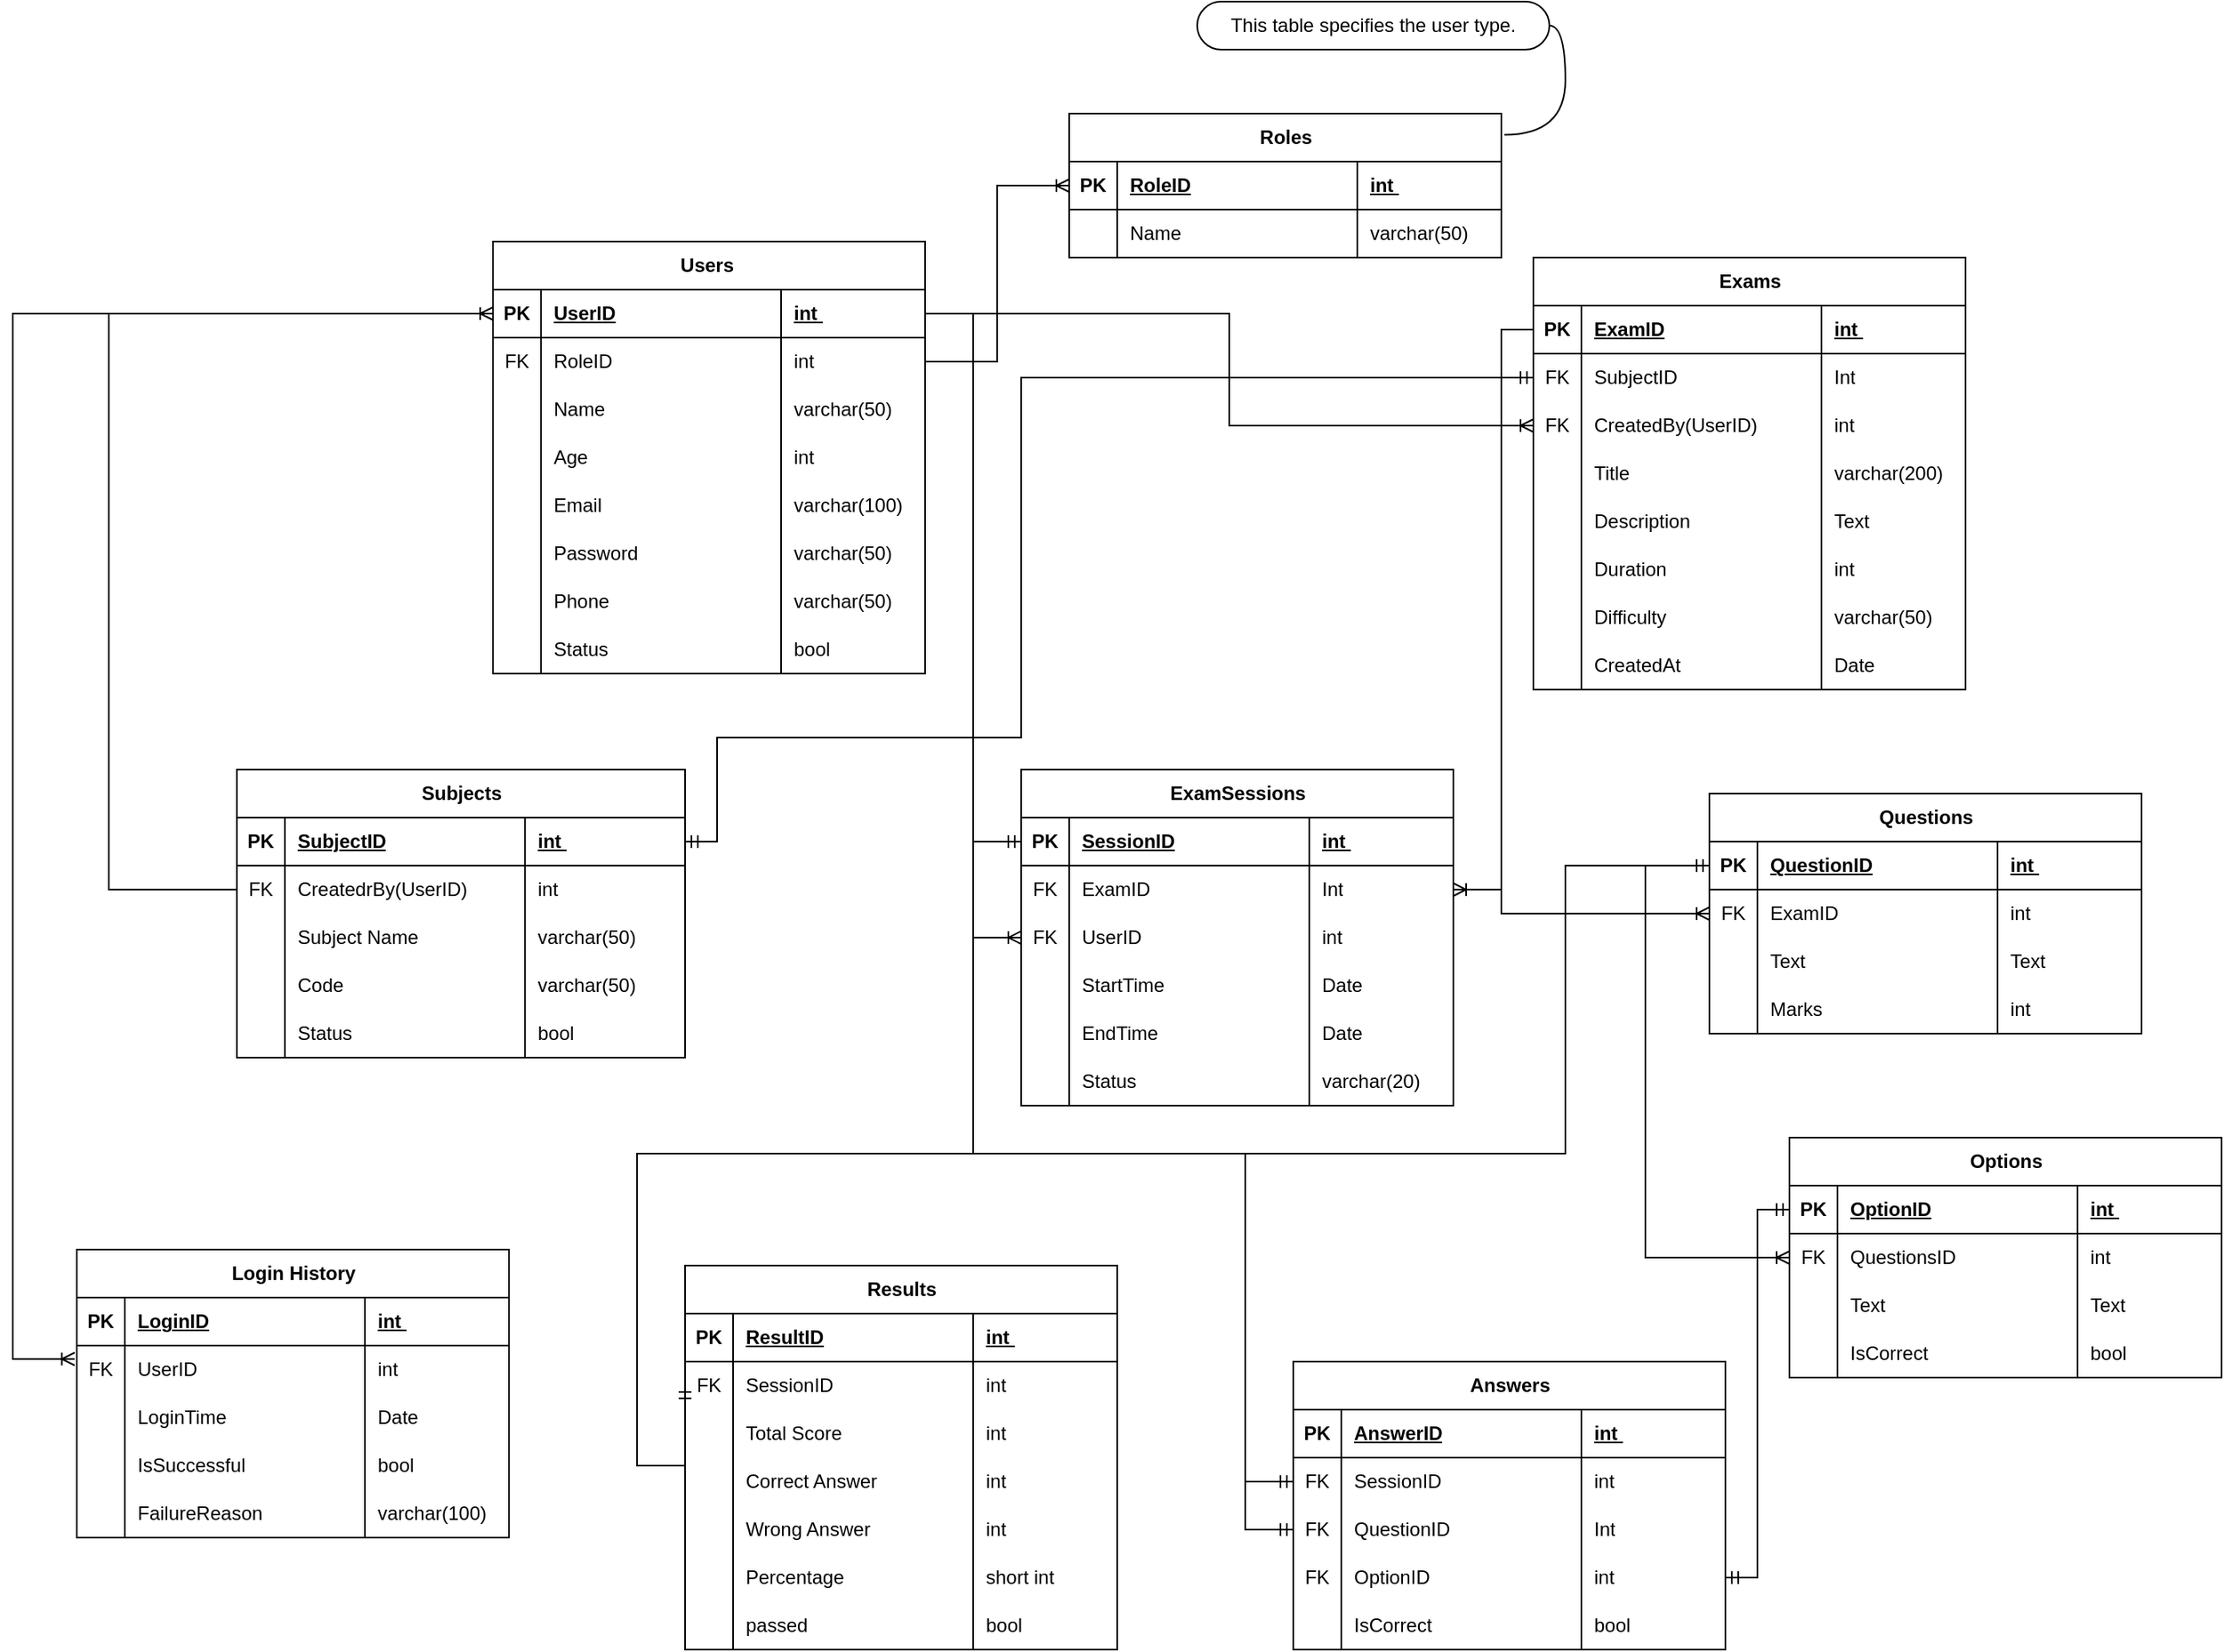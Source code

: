 <mxfile version="28.0.0">
  <diagram name="Page-1" id="H4_AZTZdafl9dpTk9qbe">
    <mxGraphModel dx="915" dy="1879" grid="1" gridSize="10" guides="1" tooltips="1" connect="1" arrows="1" fold="1" page="1" pageScale="1" pageWidth="850" pageHeight="1100" math="0" shadow="0">
      <root>
        <mxCell id="0" />
        <mxCell id="1" parent="0" />
        <mxCell id="ZwL5e3N_K3dLbKrk9RfZ-1" value="Users&amp;nbsp;" style="shape=table;startSize=30;container=1;collapsible=1;childLayout=tableLayout;fixedRows=1;rowLines=0;fontStyle=1;align=center;resizeLast=1;html=1;" parent="1" vertex="1">
          <mxGeometry x="340" y="-890" width="270" height="270" as="geometry" />
        </mxCell>
        <mxCell id="ZwL5e3N_K3dLbKrk9RfZ-2" value="" style="shape=tableRow;horizontal=0;startSize=0;swimlaneHead=0;swimlaneBody=0;fillColor=none;collapsible=0;dropTarget=0;points=[[0,0.5],[1,0.5]];portConstraint=eastwest;top=0;left=0;right=0;bottom=1;" parent="ZwL5e3N_K3dLbKrk9RfZ-1" vertex="1">
          <mxGeometry y="30" width="270" height="30" as="geometry" />
        </mxCell>
        <mxCell id="ZwL5e3N_K3dLbKrk9RfZ-3" value="PK" style="shape=partialRectangle;connectable=0;fillColor=none;top=0;left=0;bottom=0;right=0;fontStyle=1;overflow=hidden;whiteSpace=wrap;html=1;" parent="ZwL5e3N_K3dLbKrk9RfZ-2" vertex="1">
          <mxGeometry width="30" height="30" as="geometry">
            <mxRectangle width="30" height="30" as="alternateBounds" />
          </mxGeometry>
        </mxCell>
        <mxCell id="ZwL5e3N_K3dLbKrk9RfZ-4" value="UserID" style="shape=partialRectangle;connectable=0;fillColor=none;top=0;left=0;bottom=0;right=0;align=left;spacingLeft=6;fontStyle=5;overflow=hidden;whiteSpace=wrap;html=1;" parent="ZwL5e3N_K3dLbKrk9RfZ-2" vertex="1">
          <mxGeometry x="30" width="150" height="30" as="geometry">
            <mxRectangle width="150" height="30" as="alternateBounds" />
          </mxGeometry>
        </mxCell>
        <mxCell id="ZwL5e3N_K3dLbKrk9RfZ-14" value="int&amp;nbsp;" style="shape=partialRectangle;connectable=0;fillColor=none;top=0;left=0;bottom=0;right=0;align=left;spacingLeft=6;fontStyle=5;overflow=hidden;whiteSpace=wrap;html=1;" parent="ZwL5e3N_K3dLbKrk9RfZ-2" vertex="1">
          <mxGeometry x="180" width="90" height="30" as="geometry">
            <mxRectangle width="90" height="30" as="alternateBounds" />
          </mxGeometry>
        </mxCell>
        <mxCell id="ZwL5e3N_K3dLbKrk9RfZ-26" style="shape=tableRow;horizontal=0;startSize=0;swimlaneHead=0;swimlaneBody=0;fillColor=none;collapsible=0;dropTarget=0;points=[[0,0.5],[1,0.5]];portConstraint=eastwest;top=0;left=0;right=0;bottom=0;" parent="ZwL5e3N_K3dLbKrk9RfZ-1" vertex="1">
          <mxGeometry y="60" width="270" height="30" as="geometry" />
        </mxCell>
        <mxCell id="ZwL5e3N_K3dLbKrk9RfZ-27" value="FK" style="shape=partialRectangle;connectable=0;fillColor=none;top=0;left=0;bottom=0;right=0;editable=1;overflow=hidden;whiteSpace=wrap;html=1;" parent="ZwL5e3N_K3dLbKrk9RfZ-26" vertex="1">
          <mxGeometry width="30" height="30" as="geometry">
            <mxRectangle width="30" height="30" as="alternateBounds" />
          </mxGeometry>
        </mxCell>
        <mxCell id="ZwL5e3N_K3dLbKrk9RfZ-28" value="RoleID" style="shape=partialRectangle;connectable=0;fillColor=none;top=0;left=0;bottom=0;right=0;align=left;spacingLeft=6;overflow=hidden;whiteSpace=wrap;html=1;" parent="ZwL5e3N_K3dLbKrk9RfZ-26" vertex="1">
          <mxGeometry x="30" width="150" height="30" as="geometry">
            <mxRectangle width="150" height="30" as="alternateBounds" />
          </mxGeometry>
        </mxCell>
        <mxCell id="ZwL5e3N_K3dLbKrk9RfZ-29" value="int" style="shape=partialRectangle;connectable=0;fillColor=none;top=0;left=0;bottom=0;right=0;align=left;spacingLeft=6;overflow=hidden;whiteSpace=wrap;html=1;" parent="ZwL5e3N_K3dLbKrk9RfZ-26" vertex="1">
          <mxGeometry x="180" width="90" height="30" as="geometry">
            <mxRectangle width="90" height="30" as="alternateBounds" />
          </mxGeometry>
        </mxCell>
        <mxCell id="ZwL5e3N_K3dLbKrk9RfZ-5" value="" style="shape=tableRow;horizontal=0;startSize=0;swimlaneHead=0;swimlaneBody=0;fillColor=none;collapsible=0;dropTarget=0;points=[[0,0.5],[1,0.5]];portConstraint=eastwest;top=0;left=0;right=0;bottom=0;" parent="ZwL5e3N_K3dLbKrk9RfZ-1" vertex="1">
          <mxGeometry y="90" width="270" height="30" as="geometry" />
        </mxCell>
        <mxCell id="ZwL5e3N_K3dLbKrk9RfZ-6" value="" style="shape=partialRectangle;connectable=0;fillColor=none;top=0;left=0;bottom=0;right=0;editable=1;overflow=hidden;whiteSpace=wrap;html=1;" parent="ZwL5e3N_K3dLbKrk9RfZ-5" vertex="1">
          <mxGeometry width="30" height="30" as="geometry">
            <mxRectangle width="30" height="30" as="alternateBounds" />
          </mxGeometry>
        </mxCell>
        <mxCell id="ZwL5e3N_K3dLbKrk9RfZ-7" value="Name" style="shape=partialRectangle;connectable=0;fillColor=none;top=0;left=0;bottom=0;right=0;align=left;spacingLeft=6;overflow=hidden;whiteSpace=wrap;html=1;" parent="ZwL5e3N_K3dLbKrk9RfZ-5" vertex="1">
          <mxGeometry x="30" width="150" height="30" as="geometry">
            <mxRectangle width="150" height="30" as="alternateBounds" />
          </mxGeometry>
        </mxCell>
        <mxCell id="ZwL5e3N_K3dLbKrk9RfZ-15" value="varchar(50)" style="shape=partialRectangle;connectable=0;fillColor=none;top=0;left=0;bottom=0;right=0;align=left;spacingLeft=6;overflow=hidden;whiteSpace=wrap;html=1;" parent="ZwL5e3N_K3dLbKrk9RfZ-5" vertex="1">
          <mxGeometry x="180" width="90" height="30" as="geometry">
            <mxRectangle width="90" height="30" as="alternateBounds" />
          </mxGeometry>
        </mxCell>
        <mxCell id="ZwL5e3N_K3dLbKrk9RfZ-30" style="shape=tableRow;horizontal=0;startSize=0;swimlaneHead=0;swimlaneBody=0;fillColor=none;collapsible=0;dropTarget=0;points=[[0,0.5],[1,0.5]];portConstraint=eastwest;top=0;left=0;right=0;bottom=0;" parent="ZwL5e3N_K3dLbKrk9RfZ-1" vertex="1">
          <mxGeometry y="120" width="270" height="30" as="geometry" />
        </mxCell>
        <mxCell id="ZwL5e3N_K3dLbKrk9RfZ-31" style="shape=partialRectangle;connectable=0;fillColor=none;top=0;left=0;bottom=0;right=0;editable=1;overflow=hidden;whiteSpace=wrap;html=1;" parent="ZwL5e3N_K3dLbKrk9RfZ-30" vertex="1">
          <mxGeometry width="30" height="30" as="geometry">
            <mxRectangle width="30" height="30" as="alternateBounds" />
          </mxGeometry>
        </mxCell>
        <mxCell id="ZwL5e3N_K3dLbKrk9RfZ-32" value="Age" style="shape=partialRectangle;connectable=0;fillColor=none;top=0;left=0;bottom=0;right=0;align=left;spacingLeft=6;overflow=hidden;whiteSpace=wrap;html=1;" parent="ZwL5e3N_K3dLbKrk9RfZ-30" vertex="1">
          <mxGeometry x="30" width="150" height="30" as="geometry">
            <mxRectangle width="150" height="30" as="alternateBounds" />
          </mxGeometry>
        </mxCell>
        <mxCell id="ZwL5e3N_K3dLbKrk9RfZ-33" value="int&amp;nbsp;" style="shape=partialRectangle;connectable=0;fillColor=none;top=0;left=0;bottom=0;right=0;align=left;spacingLeft=6;overflow=hidden;whiteSpace=wrap;html=1;" parent="ZwL5e3N_K3dLbKrk9RfZ-30" vertex="1">
          <mxGeometry x="180" width="90" height="30" as="geometry">
            <mxRectangle width="90" height="30" as="alternateBounds" />
          </mxGeometry>
        </mxCell>
        <mxCell id="ZwL5e3N_K3dLbKrk9RfZ-8" value="" style="shape=tableRow;horizontal=0;startSize=0;swimlaneHead=0;swimlaneBody=0;fillColor=none;collapsible=0;dropTarget=0;points=[[0,0.5],[1,0.5]];portConstraint=eastwest;top=0;left=0;right=0;bottom=0;" parent="ZwL5e3N_K3dLbKrk9RfZ-1" vertex="1">
          <mxGeometry y="150" width="270" height="30" as="geometry" />
        </mxCell>
        <mxCell id="ZwL5e3N_K3dLbKrk9RfZ-9" value="" style="shape=partialRectangle;connectable=0;fillColor=none;top=0;left=0;bottom=0;right=0;editable=1;overflow=hidden;whiteSpace=wrap;html=1;" parent="ZwL5e3N_K3dLbKrk9RfZ-8" vertex="1">
          <mxGeometry width="30" height="30" as="geometry">
            <mxRectangle width="30" height="30" as="alternateBounds" />
          </mxGeometry>
        </mxCell>
        <mxCell id="ZwL5e3N_K3dLbKrk9RfZ-10" value="Email" style="shape=partialRectangle;connectable=0;fillColor=none;top=0;left=0;bottom=0;right=0;align=left;spacingLeft=6;overflow=hidden;whiteSpace=wrap;html=1;" parent="ZwL5e3N_K3dLbKrk9RfZ-8" vertex="1">
          <mxGeometry x="30" width="150" height="30" as="geometry">
            <mxRectangle width="150" height="30" as="alternateBounds" />
          </mxGeometry>
        </mxCell>
        <mxCell id="ZwL5e3N_K3dLbKrk9RfZ-16" value="varchar(100)" style="shape=partialRectangle;connectable=0;fillColor=none;top=0;left=0;bottom=0;right=0;align=left;spacingLeft=6;overflow=hidden;whiteSpace=wrap;html=1;" parent="ZwL5e3N_K3dLbKrk9RfZ-8" vertex="1">
          <mxGeometry x="180" width="90" height="30" as="geometry">
            <mxRectangle width="90" height="30" as="alternateBounds" />
          </mxGeometry>
        </mxCell>
        <mxCell id="ZwL5e3N_K3dLbKrk9RfZ-11" value="" style="shape=tableRow;horizontal=0;startSize=0;swimlaneHead=0;swimlaneBody=0;fillColor=none;collapsible=0;dropTarget=0;points=[[0,0.5],[1,0.5]];portConstraint=eastwest;top=0;left=0;right=0;bottom=0;" parent="ZwL5e3N_K3dLbKrk9RfZ-1" vertex="1">
          <mxGeometry y="180" width="270" height="30" as="geometry" />
        </mxCell>
        <mxCell id="ZwL5e3N_K3dLbKrk9RfZ-12" value="" style="shape=partialRectangle;connectable=0;fillColor=none;top=0;left=0;bottom=0;right=0;editable=1;overflow=hidden;whiteSpace=wrap;html=1;" parent="ZwL5e3N_K3dLbKrk9RfZ-11" vertex="1">
          <mxGeometry width="30" height="30" as="geometry">
            <mxRectangle width="30" height="30" as="alternateBounds" />
          </mxGeometry>
        </mxCell>
        <mxCell id="ZwL5e3N_K3dLbKrk9RfZ-13" value="Password&amp;nbsp;" style="shape=partialRectangle;connectable=0;fillColor=none;top=0;left=0;bottom=0;right=0;align=left;spacingLeft=6;overflow=hidden;whiteSpace=wrap;html=1;" parent="ZwL5e3N_K3dLbKrk9RfZ-11" vertex="1">
          <mxGeometry x="30" width="150" height="30" as="geometry">
            <mxRectangle width="150" height="30" as="alternateBounds" />
          </mxGeometry>
        </mxCell>
        <mxCell id="ZwL5e3N_K3dLbKrk9RfZ-17" value="varchar(50)" style="shape=partialRectangle;connectable=0;fillColor=none;top=0;left=0;bottom=0;right=0;align=left;spacingLeft=6;overflow=hidden;whiteSpace=wrap;html=1;" parent="ZwL5e3N_K3dLbKrk9RfZ-11" vertex="1">
          <mxGeometry x="180" width="90" height="30" as="geometry">
            <mxRectangle width="90" height="30" as="alternateBounds" />
          </mxGeometry>
        </mxCell>
        <mxCell id="ZwL5e3N_K3dLbKrk9RfZ-18" style="shape=tableRow;horizontal=0;startSize=0;swimlaneHead=0;swimlaneBody=0;fillColor=none;collapsible=0;dropTarget=0;points=[[0,0.5],[1,0.5]];portConstraint=eastwest;top=0;left=0;right=0;bottom=0;" parent="ZwL5e3N_K3dLbKrk9RfZ-1" vertex="1">
          <mxGeometry y="210" width="270" height="30" as="geometry" />
        </mxCell>
        <mxCell id="ZwL5e3N_K3dLbKrk9RfZ-19" style="shape=partialRectangle;connectable=0;fillColor=none;top=0;left=0;bottom=0;right=0;editable=1;overflow=hidden;whiteSpace=wrap;html=1;" parent="ZwL5e3N_K3dLbKrk9RfZ-18" vertex="1">
          <mxGeometry width="30" height="30" as="geometry">
            <mxRectangle width="30" height="30" as="alternateBounds" />
          </mxGeometry>
        </mxCell>
        <mxCell id="ZwL5e3N_K3dLbKrk9RfZ-20" value="Phone&amp;nbsp;" style="shape=partialRectangle;connectable=0;fillColor=none;top=0;left=0;bottom=0;right=0;align=left;spacingLeft=6;overflow=hidden;whiteSpace=wrap;html=1;" parent="ZwL5e3N_K3dLbKrk9RfZ-18" vertex="1">
          <mxGeometry x="30" width="150" height="30" as="geometry">
            <mxRectangle width="150" height="30" as="alternateBounds" />
          </mxGeometry>
        </mxCell>
        <mxCell id="ZwL5e3N_K3dLbKrk9RfZ-21" value="varchar(50)" style="shape=partialRectangle;connectable=0;fillColor=none;top=0;left=0;bottom=0;right=0;align=left;spacingLeft=6;overflow=hidden;whiteSpace=wrap;html=1;" parent="ZwL5e3N_K3dLbKrk9RfZ-18" vertex="1">
          <mxGeometry x="180" width="90" height="30" as="geometry">
            <mxRectangle width="90" height="30" as="alternateBounds" />
          </mxGeometry>
        </mxCell>
        <mxCell id="ZwL5e3N_K3dLbKrk9RfZ-22" style="shape=tableRow;horizontal=0;startSize=0;swimlaneHead=0;swimlaneBody=0;fillColor=none;collapsible=0;dropTarget=0;points=[[0,0.5],[1,0.5]];portConstraint=eastwest;top=0;left=0;right=0;bottom=0;" parent="ZwL5e3N_K3dLbKrk9RfZ-1" vertex="1">
          <mxGeometry y="240" width="270" height="30" as="geometry" />
        </mxCell>
        <mxCell id="ZwL5e3N_K3dLbKrk9RfZ-23" style="shape=partialRectangle;connectable=0;fillColor=none;top=0;left=0;bottom=0;right=0;editable=1;overflow=hidden;whiteSpace=wrap;html=1;" parent="ZwL5e3N_K3dLbKrk9RfZ-22" vertex="1">
          <mxGeometry width="30" height="30" as="geometry">
            <mxRectangle width="30" height="30" as="alternateBounds" />
          </mxGeometry>
        </mxCell>
        <mxCell id="ZwL5e3N_K3dLbKrk9RfZ-24" value="Status&amp;nbsp;" style="shape=partialRectangle;connectable=0;fillColor=none;top=0;left=0;bottom=0;right=0;align=left;spacingLeft=6;overflow=hidden;whiteSpace=wrap;html=1;" parent="ZwL5e3N_K3dLbKrk9RfZ-22" vertex="1">
          <mxGeometry x="30" width="150" height="30" as="geometry">
            <mxRectangle width="150" height="30" as="alternateBounds" />
          </mxGeometry>
        </mxCell>
        <mxCell id="ZwL5e3N_K3dLbKrk9RfZ-25" value="bool" style="shape=partialRectangle;connectable=0;fillColor=none;top=0;left=0;bottom=0;right=0;align=left;spacingLeft=6;overflow=hidden;whiteSpace=wrap;html=1;" parent="ZwL5e3N_K3dLbKrk9RfZ-22" vertex="1">
          <mxGeometry x="180" width="90" height="30" as="geometry">
            <mxRectangle width="90" height="30" as="alternateBounds" />
          </mxGeometry>
        </mxCell>
        <mxCell id="ZwL5e3N_K3dLbKrk9RfZ-38" value="Roles" style="shape=table;startSize=30;container=1;collapsible=1;childLayout=tableLayout;fixedRows=1;rowLines=0;fontStyle=1;align=center;resizeLast=1;html=1;" parent="1" vertex="1">
          <mxGeometry x="700" y="-970" width="270" height="90" as="geometry" />
        </mxCell>
        <mxCell id="ZwL5e3N_K3dLbKrk9RfZ-39" value="" style="shape=tableRow;horizontal=0;startSize=0;swimlaneHead=0;swimlaneBody=0;fillColor=none;collapsible=0;dropTarget=0;points=[[0,0.5],[1,0.5]];portConstraint=eastwest;top=0;left=0;right=0;bottom=1;" parent="ZwL5e3N_K3dLbKrk9RfZ-38" vertex="1">
          <mxGeometry y="30" width="270" height="30" as="geometry" />
        </mxCell>
        <mxCell id="ZwL5e3N_K3dLbKrk9RfZ-40" value="PK" style="shape=partialRectangle;connectable=0;fillColor=none;top=0;left=0;bottom=0;right=0;fontStyle=1;overflow=hidden;whiteSpace=wrap;html=1;" parent="ZwL5e3N_K3dLbKrk9RfZ-39" vertex="1">
          <mxGeometry width="30" height="30" as="geometry">
            <mxRectangle width="30" height="30" as="alternateBounds" />
          </mxGeometry>
        </mxCell>
        <mxCell id="ZwL5e3N_K3dLbKrk9RfZ-41" value="RoleID" style="shape=partialRectangle;connectable=0;fillColor=none;top=0;left=0;bottom=0;right=0;align=left;spacingLeft=6;fontStyle=5;overflow=hidden;whiteSpace=wrap;html=1;" parent="ZwL5e3N_K3dLbKrk9RfZ-39" vertex="1">
          <mxGeometry x="30" width="150" height="30" as="geometry">
            <mxRectangle width="150" height="30" as="alternateBounds" />
          </mxGeometry>
        </mxCell>
        <mxCell id="ZwL5e3N_K3dLbKrk9RfZ-42" value="int&amp;nbsp;" style="shape=partialRectangle;connectable=0;fillColor=none;top=0;left=0;bottom=0;right=0;align=left;spacingLeft=6;fontStyle=5;overflow=hidden;whiteSpace=wrap;html=1;" parent="ZwL5e3N_K3dLbKrk9RfZ-39" vertex="1">
          <mxGeometry x="180" width="90" height="30" as="geometry">
            <mxRectangle width="90" height="30" as="alternateBounds" />
          </mxGeometry>
        </mxCell>
        <mxCell id="ZwL5e3N_K3dLbKrk9RfZ-43" value="" style="shape=tableRow;horizontal=0;startSize=0;swimlaneHead=0;swimlaneBody=0;fillColor=none;collapsible=0;dropTarget=0;points=[[0,0.5],[1,0.5]];portConstraint=eastwest;top=0;left=0;right=0;bottom=0;" parent="ZwL5e3N_K3dLbKrk9RfZ-38" vertex="1">
          <mxGeometry y="60" width="270" height="30" as="geometry" />
        </mxCell>
        <mxCell id="ZwL5e3N_K3dLbKrk9RfZ-44" value="" style="shape=partialRectangle;connectable=0;fillColor=none;top=0;left=0;bottom=0;right=0;editable=1;overflow=hidden;whiteSpace=wrap;html=1;" parent="ZwL5e3N_K3dLbKrk9RfZ-43" vertex="1">
          <mxGeometry width="30" height="30" as="geometry">
            <mxRectangle width="30" height="30" as="alternateBounds" />
          </mxGeometry>
        </mxCell>
        <mxCell id="ZwL5e3N_K3dLbKrk9RfZ-45" value="Name" style="shape=partialRectangle;connectable=0;fillColor=none;top=0;left=0;bottom=0;right=0;align=left;spacingLeft=6;overflow=hidden;whiteSpace=wrap;html=1;" parent="ZwL5e3N_K3dLbKrk9RfZ-43" vertex="1">
          <mxGeometry x="30" width="150" height="30" as="geometry">
            <mxRectangle width="150" height="30" as="alternateBounds" />
          </mxGeometry>
        </mxCell>
        <mxCell id="ZwL5e3N_K3dLbKrk9RfZ-46" value="varchar(50)" style="shape=partialRectangle;connectable=0;fillColor=none;top=0;left=0;bottom=0;right=0;align=left;spacingLeft=6;overflow=hidden;whiteSpace=wrap;html=1;" parent="ZwL5e3N_K3dLbKrk9RfZ-43" vertex="1">
          <mxGeometry x="180" width="90" height="30" as="geometry">
            <mxRectangle width="90" height="30" as="alternateBounds" />
          </mxGeometry>
        </mxCell>
        <mxCell id="ZwL5e3N_K3dLbKrk9RfZ-73" value="This table specifies the user type." style="whiteSpace=wrap;html=1;rounded=1;arcSize=50;align=center;verticalAlign=middle;strokeWidth=1;autosize=1;spacing=4;treeFolding=1;treeMoving=1;newEdgeStyle={&quot;edgeStyle&quot;:&quot;entityRelationEdgeStyle&quot;,&quot;startArrow&quot;:&quot;none&quot;,&quot;endArrow&quot;:&quot;none&quot;,&quot;segment&quot;:10,&quot;curved&quot;:1,&quot;sourcePerimeterSpacing&quot;:0,&quot;targetPerimeterSpacing&quot;:0};" parent="1" vertex="1">
          <mxGeometry x="780" y="-1040" width="220" height="30" as="geometry" />
        </mxCell>
        <mxCell id="ZwL5e3N_K3dLbKrk9RfZ-74" value="" style="edgeStyle=entityRelationEdgeStyle;startArrow=none;endArrow=none;segment=10;curved=1;sourcePerimeterSpacing=0;targetPerimeterSpacing=0;rounded=0;exitX=1.007;exitY=0.147;exitDx=0;exitDy=0;exitPerimeter=0;" parent="1" source="ZwL5e3N_K3dLbKrk9RfZ-38" target="ZwL5e3N_K3dLbKrk9RfZ-73" edge="1">
          <mxGeometry relative="1" as="geometry">
            <mxPoint x="390" y="60" as="sourcePoint" />
          </mxGeometry>
        </mxCell>
        <mxCell id="ZwL5e3N_K3dLbKrk9RfZ-77" value="Subjects" style="shape=table;startSize=30;container=1;collapsible=1;childLayout=tableLayout;fixedRows=1;rowLines=0;fontStyle=1;align=center;resizeLast=1;html=1;" parent="1" vertex="1">
          <mxGeometry x="180" y="-560" width="280" height="180" as="geometry" />
        </mxCell>
        <mxCell id="ZwL5e3N_K3dLbKrk9RfZ-78" value="" style="shape=tableRow;horizontal=0;startSize=0;swimlaneHead=0;swimlaneBody=0;fillColor=none;collapsible=0;dropTarget=0;points=[[0,0.5],[1,0.5]];portConstraint=eastwest;top=0;left=0;right=0;bottom=1;" parent="ZwL5e3N_K3dLbKrk9RfZ-77" vertex="1">
          <mxGeometry y="30" width="280" height="30" as="geometry" />
        </mxCell>
        <mxCell id="ZwL5e3N_K3dLbKrk9RfZ-79" value="PK" style="shape=partialRectangle;connectable=0;fillColor=none;top=0;left=0;bottom=0;right=0;fontStyle=1;overflow=hidden;whiteSpace=wrap;html=1;" parent="ZwL5e3N_K3dLbKrk9RfZ-78" vertex="1">
          <mxGeometry width="30" height="30" as="geometry">
            <mxRectangle width="30" height="30" as="alternateBounds" />
          </mxGeometry>
        </mxCell>
        <mxCell id="ZwL5e3N_K3dLbKrk9RfZ-80" value="SubjectID" style="shape=partialRectangle;connectable=0;fillColor=none;top=0;left=0;bottom=0;right=0;align=left;spacingLeft=6;fontStyle=5;overflow=hidden;whiteSpace=wrap;html=1;" parent="ZwL5e3N_K3dLbKrk9RfZ-78" vertex="1">
          <mxGeometry x="30" width="150" height="30" as="geometry">
            <mxRectangle width="150" height="30" as="alternateBounds" />
          </mxGeometry>
        </mxCell>
        <mxCell id="ZwL5e3N_K3dLbKrk9RfZ-81" value="int&amp;nbsp;" style="shape=partialRectangle;connectable=0;fillColor=none;top=0;left=0;bottom=0;right=0;align=left;spacingLeft=6;fontStyle=5;overflow=hidden;whiteSpace=wrap;html=1;" parent="ZwL5e3N_K3dLbKrk9RfZ-78" vertex="1">
          <mxGeometry x="180" width="100" height="30" as="geometry">
            <mxRectangle width="100" height="30" as="alternateBounds" />
          </mxGeometry>
        </mxCell>
        <mxCell id="ZwL5e3N_K3dLbKrk9RfZ-106" style="shape=tableRow;horizontal=0;startSize=0;swimlaneHead=0;swimlaneBody=0;fillColor=none;collapsible=0;dropTarget=0;points=[[0,0.5],[1,0.5]];portConstraint=eastwest;top=0;left=0;right=0;bottom=0;" parent="ZwL5e3N_K3dLbKrk9RfZ-77" vertex="1">
          <mxGeometry y="60" width="280" height="30" as="geometry" />
        </mxCell>
        <mxCell id="ZwL5e3N_K3dLbKrk9RfZ-107" value="FK" style="shape=partialRectangle;connectable=0;fillColor=none;top=0;left=0;bottom=0;right=0;editable=1;overflow=hidden;whiteSpace=wrap;html=1;" parent="ZwL5e3N_K3dLbKrk9RfZ-106" vertex="1">
          <mxGeometry width="30" height="30" as="geometry">
            <mxRectangle width="30" height="30" as="alternateBounds" />
          </mxGeometry>
        </mxCell>
        <mxCell id="ZwL5e3N_K3dLbKrk9RfZ-108" value="CreatedrBy(UserID)" style="shape=partialRectangle;connectable=0;fillColor=none;top=0;left=0;bottom=0;right=0;align=left;spacingLeft=6;overflow=hidden;whiteSpace=wrap;html=1;" parent="ZwL5e3N_K3dLbKrk9RfZ-106" vertex="1">
          <mxGeometry x="30" width="150" height="30" as="geometry">
            <mxRectangle width="150" height="30" as="alternateBounds" />
          </mxGeometry>
        </mxCell>
        <mxCell id="ZwL5e3N_K3dLbKrk9RfZ-109" value="int" style="shape=partialRectangle;connectable=0;fillColor=none;top=0;left=0;bottom=0;right=0;align=left;spacingLeft=6;overflow=hidden;whiteSpace=wrap;html=1;" parent="ZwL5e3N_K3dLbKrk9RfZ-106" vertex="1">
          <mxGeometry x="180" width="100" height="30" as="geometry">
            <mxRectangle width="100" height="30" as="alternateBounds" />
          </mxGeometry>
        </mxCell>
        <mxCell id="ZwL5e3N_K3dLbKrk9RfZ-82" value="" style="shape=tableRow;horizontal=0;startSize=0;swimlaneHead=0;swimlaneBody=0;fillColor=none;collapsible=0;dropTarget=0;points=[[0,0.5],[1,0.5]];portConstraint=eastwest;top=0;left=0;right=0;bottom=0;" parent="ZwL5e3N_K3dLbKrk9RfZ-77" vertex="1">
          <mxGeometry y="90" width="280" height="30" as="geometry" />
        </mxCell>
        <mxCell id="ZwL5e3N_K3dLbKrk9RfZ-83" value="" style="shape=partialRectangle;connectable=0;fillColor=none;top=0;left=0;bottom=0;right=0;editable=1;overflow=hidden;whiteSpace=wrap;html=1;" parent="ZwL5e3N_K3dLbKrk9RfZ-82" vertex="1">
          <mxGeometry width="30" height="30" as="geometry">
            <mxRectangle width="30" height="30" as="alternateBounds" />
          </mxGeometry>
        </mxCell>
        <mxCell id="ZwL5e3N_K3dLbKrk9RfZ-84" value="Subject Name" style="shape=partialRectangle;connectable=0;fillColor=none;top=0;left=0;bottom=0;right=0;align=left;spacingLeft=6;overflow=hidden;whiteSpace=wrap;html=1;" parent="ZwL5e3N_K3dLbKrk9RfZ-82" vertex="1">
          <mxGeometry x="30" width="150" height="30" as="geometry">
            <mxRectangle width="150" height="30" as="alternateBounds" />
          </mxGeometry>
        </mxCell>
        <mxCell id="ZwL5e3N_K3dLbKrk9RfZ-85" value="varchar(50)" style="shape=partialRectangle;connectable=0;fillColor=none;top=0;left=0;bottom=0;right=0;align=left;spacingLeft=6;overflow=hidden;whiteSpace=wrap;html=1;" parent="ZwL5e3N_K3dLbKrk9RfZ-82" vertex="1">
          <mxGeometry x="180" width="100" height="30" as="geometry">
            <mxRectangle width="100" height="30" as="alternateBounds" />
          </mxGeometry>
        </mxCell>
        <mxCell id="ZwL5e3N_K3dLbKrk9RfZ-98" style="shape=tableRow;horizontal=0;startSize=0;swimlaneHead=0;swimlaneBody=0;fillColor=none;collapsible=0;dropTarget=0;points=[[0,0.5],[1,0.5]];portConstraint=eastwest;top=0;left=0;right=0;bottom=0;" parent="ZwL5e3N_K3dLbKrk9RfZ-77" vertex="1">
          <mxGeometry y="120" width="280" height="30" as="geometry" />
        </mxCell>
        <mxCell id="ZwL5e3N_K3dLbKrk9RfZ-99" style="shape=partialRectangle;connectable=0;fillColor=none;top=0;left=0;bottom=0;right=0;editable=1;overflow=hidden;whiteSpace=wrap;html=1;" parent="ZwL5e3N_K3dLbKrk9RfZ-98" vertex="1">
          <mxGeometry width="30" height="30" as="geometry">
            <mxRectangle width="30" height="30" as="alternateBounds" />
          </mxGeometry>
        </mxCell>
        <mxCell id="ZwL5e3N_K3dLbKrk9RfZ-100" value="Code" style="shape=partialRectangle;connectable=0;fillColor=none;top=0;left=0;bottom=0;right=0;align=left;spacingLeft=6;overflow=hidden;whiteSpace=wrap;html=1;" parent="ZwL5e3N_K3dLbKrk9RfZ-98" vertex="1">
          <mxGeometry x="30" width="150" height="30" as="geometry">
            <mxRectangle width="150" height="30" as="alternateBounds" />
          </mxGeometry>
        </mxCell>
        <mxCell id="ZwL5e3N_K3dLbKrk9RfZ-101" value="varchar(50)" style="shape=partialRectangle;connectable=0;fillColor=none;top=0;left=0;bottom=0;right=0;align=left;spacingLeft=6;overflow=hidden;whiteSpace=wrap;html=1;" parent="ZwL5e3N_K3dLbKrk9RfZ-98" vertex="1">
          <mxGeometry x="180" width="100" height="30" as="geometry">
            <mxRectangle width="100" height="30" as="alternateBounds" />
          </mxGeometry>
        </mxCell>
        <mxCell id="ZwL5e3N_K3dLbKrk9RfZ-102" style="shape=tableRow;horizontal=0;startSize=0;swimlaneHead=0;swimlaneBody=0;fillColor=none;collapsible=0;dropTarget=0;points=[[0,0.5],[1,0.5]];portConstraint=eastwest;top=0;left=0;right=0;bottom=0;" parent="ZwL5e3N_K3dLbKrk9RfZ-77" vertex="1">
          <mxGeometry y="150" width="280" height="30" as="geometry" />
        </mxCell>
        <mxCell id="ZwL5e3N_K3dLbKrk9RfZ-103" style="shape=partialRectangle;connectable=0;fillColor=none;top=0;left=0;bottom=0;right=0;editable=1;overflow=hidden;whiteSpace=wrap;html=1;" parent="ZwL5e3N_K3dLbKrk9RfZ-102" vertex="1">
          <mxGeometry width="30" height="30" as="geometry">
            <mxRectangle width="30" height="30" as="alternateBounds" />
          </mxGeometry>
        </mxCell>
        <mxCell id="ZwL5e3N_K3dLbKrk9RfZ-104" value="Status&amp;nbsp;" style="shape=partialRectangle;connectable=0;fillColor=none;top=0;left=0;bottom=0;right=0;align=left;spacingLeft=6;overflow=hidden;whiteSpace=wrap;html=1;" parent="ZwL5e3N_K3dLbKrk9RfZ-102" vertex="1">
          <mxGeometry x="30" width="150" height="30" as="geometry">
            <mxRectangle width="150" height="30" as="alternateBounds" />
          </mxGeometry>
        </mxCell>
        <mxCell id="ZwL5e3N_K3dLbKrk9RfZ-105" value="bool" style="shape=partialRectangle;connectable=0;fillColor=none;top=0;left=0;bottom=0;right=0;align=left;spacingLeft=6;overflow=hidden;whiteSpace=wrap;html=1;" parent="ZwL5e3N_K3dLbKrk9RfZ-102" vertex="1">
          <mxGeometry x="180" width="100" height="30" as="geometry">
            <mxRectangle width="100" height="30" as="alternateBounds" />
          </mxGeometry>
        </mxCell>
        <mxCell id="ZwL5e3N_K3dLbKrk9RfZ-110" value="Exams" style="shape=table;startSize=30;container=1;collapsible=1;childLayout=tableLayout;fixedRows=1;rowLines=0;fontStyle=1;align=center;resizeLast=1;html=1;" parent="1" vertex="1">
          <mxGeometry x="990" y="-880" width="270" height="270" as="geometry" />
        </mxCell>
        <mxCell id="ZwL5e3N_K3dLbKrk9RfZ-111" value="" style="shape=tableRow;horizontal=0;startSize=0;swimlaneHead=0;swimlaneBody=0;fillColor=none;collapsible=0;dropTarget=0;points=[[0,0.5],[1,0.5]];portConstraint=eastwest;top=0;left=0;right=0;bottom=1;" parent="ZwL5e3N_K3dLbKrk9RfZ-110" vertex="1">
          <mxGeometry y="30" width="270" height="30" as="geometry" />
        </mxCell>
        <mxCell id="ZwL5e3N_K3dLbKrk9RfZ-112" value="PK" style="shape=partialRectangle;connectable=0;fillColor=none;top=0;left=0;bottom=0;right=0;fontStyle=1;overflow=hidden;whiteSpace=wrap;html=1;" parent="ZwL5e3N_K3dLbKrk9RfZ-111" vertex="1">
          <mxGeometry width="30" height="30" as="geometry">
            <mxRectangle width="30" height="30" as="alternateBounds" />
          </mxGeometry>
        </mxCell>
        <mxCell id="ZwL5e3N_K3dLbKrk9RfZ-113" value="ExamID" style="shape=partialRectangle;connectable=0;fillColor=none;top=0;left=0;bottom=0;right=0;align=left;spacingLeft=6;fontStyle=5;overflow=hidden;whiteSpace=wrap;html=1;" parent="ZwL5e3N_K3dLbKrk9RfZ-111" vertex="1">
          <mxGeometry x="30" width="150" height="30" as="geometry">
            <mxRectangle width="150" height="30" as="alternateBounds" />
          </mxGeometry>
        </mxCell>
        <mxCell id="ZwL5e3N_K3dLbKrk9RfZ-114" value="int&amp;nbsp;" style="shape=partialRectangle;connectable=0;fillColor=none;top=0;left=0;bottom=0;right=0;align=left;spacingLeft=6;fontStyle=5;overflow=hidden;whiteSpace=wrap;html=1;" parent="ZwL5e3N_K3dLbKrk9RfZ-111" vertex="1">
          <mxGeometry x="180" width="90" height="30" as="geometry">
            <mxRectangle width="90" height="30" as="alternateBounds" />
          </mxGeometry>
        </mxCell>
        <mxCell id="ZwL5e3N_K3dLbKrk9RfZ-131" style="shape=tableRow;horizontal=0;startSize=0;swimlaneHead=0;swimlaneBody=0;fillColor=none;collapsible=0;dropTarget=0;points=[[0,0.5],[1,0.5]];portConstraint=eastwest;top=0;left=0;right=0;bottom=0;" parent="ZwL5e3N_K3dLbKrk9RfZ-110" vertex="1">
          <mxGeometry y="60" width="270" height="30" as="geometry" />
        </mxCell>
        <mxCell id="ZwL5e3N_K3dLbKrk9RfZ-132" value="FK" style="shape=partialRectangle;connectable=0;fillColor=none;top=0;left=0;bottom=0;right=0;editable=1;overflow=hidden;whiteSpace=wrap;html=1;" parent="ZwL5e3N_K3dLbKrk9RfZ-131" vertex="1">
          <mxGeometry width="30" height="30" as="geometry">
            <mxRectangle width="30" height="30" as="alternateBounds" />
          </mxGeometry>
        </mxCell>
        <mxCell id="ZwL5e3N_K3dLbKrk9RfZ-133" value="SubjectID" style="shape=partialRectangle;connectable=0;fillColor=none;top=0;left=0;bottom=0;right=0;align=left;spacingLeft=6;overflow=hidden;whiteSpace=wrap;html=1;" parent="ZwL5e3N_K3dLbKrk9RfZ-131" vertex="1">
          <mxGeometry x="30" width="150" height="30" as="geometry">
            <mxRectangle width="150" height="30" as="alternateBounds" />
          </mxGeometry>
        </mxCell>
        <mxCell id="ZwL5e3N_K3dLbKrk9RfZ-134" value="Int" style="shape=partialRectangle;connectable=0;fillColor=none;top=0;left=0;bottom=0;right=0;align=left;spacingLeft=6;overflow=hidden;whiteSpace=wrap;html=1;" parent="ZwL5e3N_K3dLbKrk9RfZ-131" vertex="1">
          <mxGeometry x="180" width="90" height="30" as="geometry">
            <mxRectangle width="90" height="30" as="alternateBounds" />
          </mxGeometry>
        </mxCell>
        <mxCell id="ZwL5e3N_K3dLbKrk9RfZ-135" style="shape=tableRow;horizontal=0;startSize=0;swimlaneHead=0;swimlaneBody=0;fillColor=none;collapsible=0;dropTarget=0;points=[[0,0.5],[1,0.5]];portConstraint=eastwest;top=0;left=0;right=0;bottom=0;" parent="ZwL5e3N_K3dLbKrk9RfZ-110" vertex="1">
          <mxGeometry y="90" width="270" height="30" as="geometry" />
        </mxCell>
        <mxCell id="ZwL5e3N_K3dLbKrk9RfZ-136" value="FK" style="shape=partialRectangle;connectable=0;fillColor=none;top=0;left=0;bottom=0;right=0;editable=1;overflow=hidden;whiteSpace=wrap;html=1;" parent="ZwL5e3N_K3dLbKrk9RfZ-135" vertex="1">
          <mxGeometry width="30" height="30" as="geometry">
            <mxRectangle width="30" height="30" as="alternateBounds" />
          </mxGeometry>
        </mxCell>
        <mxCell id="ZwL5e3N_K3dLbKrk9RfZ-137" value="CreatedBy(UserID)" style="shape=partialRectangle;connectable=0;fillColor=none;top=0;left=0;bottom=0;right=0;align=left;spacingLeft=6;overflow=hidden;whiteSpace=wrap;html=1;" parent="ZwL5e3N_K3dLbKrk9RfZ-135" vertex="1">
          <mxGeometry x="30" width="150" height="30" as="geometry">
            <mxRectangle width="150" height="30" as="alternateBounds" />
          </mxGeometry>
        </mxCell>
        <mxCell id="ZwL5e3N_K3dLbKrk9RfZ-138" value="int" style="shape=partialRectangle;connectable=0;fillColor=none;top=0;left=0;bottom=0;right=0;align=left;spacingLeft=6;overflow=hidden;whiteSpace=wrap;html=1;" parent="ZwL5e3N_K3dLbKrk9RfZ-135" vertex="1">
          <mxGeometry x="180" width="90" height="30" as="geometry">
            <mxRectangle width="90" height="30" as="alternateBounds" />
          </mxGeometry>
        </mxCell>
        <mxCell id="ZwL5e3N_K3dLbKrk9RfZ-115" value="" style="shape=tableRow;horizontal=0;startSize=0;swimlaneHead=0;swimlaneBody=0;fillColor=none;collapsible=0;dropTarget=0;points=[[0,0.5],[1,0.5]];portConstraint=eastwest;top=0;left=0;right=0;bottom=0;" parent="ZwL5e3N_K3dLbKrk9RfZ-110" vertex="1">
          <mxGeometry y="120" width="270" height="30" as="geometry" />
        </mxCell>
        <mxCell id="ZwL5e3N_K3dLbKrk9RfZ-116" value="" style="shape=partialRectangle;connectable=0;fillColor=none;top=0;left=0;bottom=0;right=0;editable=1;overflow=hidden;whiteSpace=wrap;html=1;" parent="ZwL5e3N_K3dLbKrk9RfZ-115" vertex="1">
          <mxGeometry width="30" height="30" as="geometry">
            <mxRectangle width="30" height="30" as="alternateBounds" />
          </mxGeometry>
        </mxCell>
        <mxCell id="ZwL5e3N_K3dLbKrk9RfZ-117" value="Title" style="shape=partialRectangle;connectable=0;fillColor=none;top=0;left=0;bottom=0;right=0;align=left;spacingLeft=6;overflow=hidden;whiteSpace=wrap;html=1;" parent="ZwL5e3N_K3dLbKrk9RfZ-115" vertex="1">
          <mxGeometry x="30" width="150" height="30" as="geometry">
            <mxRectangle width="150" height="30" as="alternateBounds" />
          </mxGeometry>
        </mxCell>
        <mxCell id="ZwL5e3N_K3dLbKrk9RfZ-118" value="varchar(200)" style="shape=partialRectangle;connectable=0;fillColor=none;top=0;left=0;bottom=0;right=0;align=left;spacingLeft=6;overflow=hidden;whiteSpace=wrap;html=1;" parent="ZwL5e3N_K3dLbKrk9RfZ-115" vertex="1">
          <mxGeometry x="180" width="90" height="30" as="geometry">
            <mxRectangle width="90" height="30" as="alternateBounds" />
          </mxGeometry>
        </mxCell>
        <mxCell id="ZwL5e3N_K3dLbKrk9RfZ-119" style="shape=tableRow;horizontal=0;startSize=0;swimlaneHead=0;swimlaneBody=0;fillColor=none;collapsible=0;dropTarget=0;points=[[0,0.5],[1,0.5]];portConstraint=eastwest;top=0;left=0;right=0;bottom=0;" parent="ZwL5e3N_K3dLbKrk9RfZ-110" vertex="1">
          <mxGeometry y="150" width="270" height="30" as="geometry" />
        </mxCell>
        <mxCell id="ZwL5e3N_K3dLbKrk9RfZ-120" style="shape=partialRectangle;connectable=0;fillColor=none;top=0;left=0;bottom=0;right=0;editable=1;overflow=hidden;whiteSpace=wrap;html=1;" parent="ZwL5e3N_K3dLbKrk9RfZ-119" vertex="1">
          <mxGeometry width="30" height="30" as="geometry">
            <mxRectangle width="30" height="30" as="alternateBounds" />
          </mxGeometry>
        </mxCell>
        <mxCell id="ZwL5e3N_K3dLbKrk9RfZ-121" value="Description&amp;nbsp;" style="shape=partialRectangle;connectable=0;fillColor=none;top=0;left=0;bottom=0;right=0;align=left;spacingLeft=6;overflow=hidden;whiteSpace=wrap;html=1;" parent="ZwL5e3N_K3dLbKrk9RfZ-119" vertex="1">
          <mxGeometry x="30" width="150" height="30" as="geometry">
            <mxRectangle width="150" height="30" as="alternateBounds" />
          </mxGeometry>
        </mxCell>
        <mxCell id="ZwL5e3N_K3dLbKrk9RfZ-122" value="Text" style="shape=partialRectangle;connectable=0;fillColor=none;top=0;left=0;bottom=0;right=0;align=left;spacingLeft=6;overflow=hidden;whiteSpace=wrap;html=1;" parent="ZwL5e3N_K3dLbKrk9RfZ-119" vertex="1">
          <mxGeometry x="180" width="90" height="30" as="geometry">
            <mxRectangle width="90" height="30" as="alternateBounds" />
          </mxGeometry>
        </mxCell>
        <mxCell id="ZwL5e3N_K3dLbKrk9RfZ-123" value="" style="shape=tableRow;horizontal=0;startSize=0;swimlaneHead=0;swimlaneBody=0;fillColor=none;collapsible=0;dropTarget=0;points=[[0,0.5],[1,0.5]];portConstraint=eastwest;top=0;left=0;right=0;bottom=0;" parent="ZwL5e3N_K3dLbKrk9RfZ-110" vertex="1">
          <mxGeometry y="180" width="270" height="30" as="geometry" />
        </mxCell>
        <mxCell id="ZwL5e3N_K3dLbKrk9RfZ-124" value="" style="shape=partialRectangle;connectable=0;fillColor=none;top=0;left=0;bottom=0;right=0;editable=1;overflow=hidden;whiteSpace=wrap;html=1;" parent="ZwL5e3N_K3dLbKrk9RfZ-123" vertex="1">
          <mxGeometry width="30" height="30" as="geometry">
            <mxRectangle width="30" height="30" as="alternateBounds" />
          </mxGeometry>
        </mxCell>
        <mxCell id="ZwL5e3N_K3dLbKrk9RfZ-125" value="Duration&amp;nbsp;" style="shape=partialRectangle;connectable=0;fillColor=none;top=0;left=0;bottom=0;right=0;align=left;spacingLeft=6;overflow=hidden;whiteSpace=wrap;html=1;" parent="ZwL5e3N_K3dLbKrk9RfZ-123" vertex="1">
          <mxGeometry x="30" width="150" height="30" as="geometry">
            <mxRectangle width="150" height="30" as="alternateBounds" />
          </mxGeometry>
        </mxCell>
        <mxCell id="ZwL5e3N_K3dLbKrk9RfZ-126" value="int" style="shape=partialRectangle;connectable=0;fillColor=none;top=0;left=0;bottom=0;right=0;align=left;spacingLeft=6;overflow=hidden;whiteSpace=wrap;html=1;" parent="ZwL5e3N_K3dLbKrk9RfZ-123" vertex="1">
          <mxGeometry x="180" width="90" height="30" as="geometry">
            <mxRectangle width="90" height="30" as="alternateBounds" />
          </mxGeometry>
        </mxCell>
        <mxCell id="ZwL5e3N_K3dLbKrk9RfZ-127" value="" style="shape=tableRow;horizontal=0;startSize=0;swimlaneHead=0;swimlaneBody=0;fillColor=none;collapsible=0;dropTarget=0;points=[[0,0.5],[1,0.5]];portConstraint=eastwest;top=0;left=0;right=0;bottom=0;" parent="ZwL5e3N_K3dLbKrk9RfZ-110" vertex="1">
          <mxGeometry y="210" width="270" height="30" as="geometry" />
        </mxCell>
        <mxCell id="ZwL5e3N_K3dLbKrk9RfZ-128" value="" style="shape=partialRectangle;connectable=0;fillColor=none;top=0;left=0;bottom=0;right=0;editable=1;overflow=hidden;whiteSpace=wrap;html=1;" parent="ZwL5e3N_K3dLbKrk9RfZ-127" vertex="1">
          <mxGeometry width="30" height="30" as="geometry">
            <mxRectangle width="30" height="30" as="alternateBounds" />
          </mxGeometry>
        </mxCell>
        <mxCell id="ZwL5e3N_K3dLbKrk9RfZ-129" value="Difficulty&amp;nbsp;" style="shape=partialRectangle;connectable=0;fillColor=none;top=0;left=0;bottom=0;right=0;align=left;spacingLeft=6;overflow=hidden;whiteSpace=wrap;html=1;" parent="ZwL5e3N_K3dLbKrk9RfZ-127" vertex="1">
          <mxGeometry x="30" width="150" height="30" as="geometry">
            <mxRectangle width="150" height="30" as="alternateBounds" />
          </mxGeometry>
        </mxCell>
        <mxCell id="ZwL5e3N_K3dLbKrk9RfZ-130" value="varchar(50)" style="shape=partialRectangle;connectable=0;fillColor=none;top=0;left=0;bottom=0;right=0;align=left;spacingLeft=6;overflow=hidden;whiteSpace=wrap;html=1;" parent="ZwL5e3N_K3dLbKrk9RfZ-127" vertex="1">
          <mxGeometry x="180" width="90" height="30" as="geometry">
            <mxRectangle width="90" height="30" as="alternateBounds" />
          </mxGeometry>
        </mxCell>
        <mxCell id="ZwL5e3N_K3dLbKrk9RfZ-139" style="shape=tableRow;horizontal=0;startSize=0;swimlaneHead=0;swimlaneBody=0;fillColor=none;collapsible=0;dropTarget=0;points=[[0,0.5],[1,0.5]];portConstraint=eastwest;top=0;left=0;right=0;bottom=0;" parent="ZwL5e3N_K3dLbKrk9RfZ-110" vertex="1">
          <mxGeometry y="240" width="270" height="30" as="geometry" />
        </mxCell>
        <mxCell id="ZwL5e3N_K3dLbKrk9RfZ-140" value="" style="shape=partialRectangle;connectable=0;fillColor=none;top=0;left=0;bottom=0;right=0;editable=1;overflow=hidden;whiteSpace=wrap;html=1;" parent="ZwL5e3N_K3dLbKrk9RfZ-139" vertex="1">
          <mxGeometry width="30" height="30" as="geometry">
            <mxRectangle width="30" height="30" as="alternateBounds" />
          </mxGeometry>
        </mxCell>
        <mxCell id="ZwL5e3N_K3dLbKrk9RfZ-141" value="CreatedAt" style="shape=partialRectangle;connectable=0;fillColor=none;top=0;left=0;bottom=0;right=0;align=left;spacingLeft=6;overflow=hidden;whiteSpace=wrap;html=1;" parent="ZwL5e3N_K3dLbKrk9RfZ-139" vertex="1">
          <mxGeometry x="30" width="150" height="30" as="geometry">
            <mxRectangle width="150" height="30" as="alternateBounds" />
          </mxGeometry>
        </mxCell>
        <mxCell id="ZwL5e3N_K3dLbKrk9RfZ-142" value="Date" style="shape=partialRectangle;connectable=0;fillColor=none;top=0;left=0;bottom=0;right=0;align=left;spacingLeft=6;overflow=hidden;whiteSpace=wrap;html=1;" parent="ZwL5e3N_K3dLbKrk9RfZ-139" vertex="1">
          <mxGeometry x="180" width="90" height="30" as="geometry">
            <mxRectangle width="90" height="30" as="alternateBounds" />
          </mxGeometry>
        </mxCell>
        <mxCell id="ZwL5e3N_K3dLbKrk9RfZ-143" value="Questions" style="shape=table;startSize=30;container=1;collapsible=1;childLayout=tableLayout;fixedRows=1;rowLines=0;fontStyle=1;align=center;resizeLast=1;html=1;" parent="1" vertex="1">
          <mxGeometry x="1100" y="-545" width="270" height="150" as="geometry" />
        </mxCell>
        <mxCell id="ZwL5e3N_K3dLbKrk9RfZ-144" value="" style="shape=tableRow;horizontal=0;startSize=0;swimlaneHead=0;swimlaneBody=0;fillColor=none;collapsible=0;dropTarget=0;points=[[0,0.5],[1,0.5]];portConstraint=eastwest;top=0;left=0;right=0;bottom=1;" parent="ZwL5e3N_K3dLbKrk9RfZ-143" vertex="1">
          <mxGeometry y="30" width="270" height="30" as="geometry" />
        </mxCell>
        <mxCell id="ZwL5e3N_K3dLbKrk9RfZ-145" value="PK" style="shape=partialRectangle;connectable=0;fillColor=none;top=0;left=0;bottom=0;right=0;fontStyle=1;overflow=hidden;whiteSpace=wrap;html=1;" parent="ZwL5e3N_K3dLbKrk9RfZ-144" vertex="1">
          <mxGeometry width="30" height="30" as="geometry">
            <mxRectangle width="30" height="30" as="alternateBounds" />
          </mxGeometry>
        </mxCell>
        <mxCell id="ZwL5e3N_K3dLbKrk9RfZ-146" value="QuestionID" style="shape=partialRectangle;connectable=0;fillColor=none;top=0;left=0;bottom=0;right=0;align=left;spacingLeft=6;fontStyle=5;overflow=hidden;whiteSpace=wrap;html=1;" parent="ZwL5e3N_K3dLbKrk9RfZ-144" vertex="1">
          <mxGeometry x="30" width="150" height="30" as="geometry">
            <mxRectangle width="150" height="30" as="alternateBounds" />
          </mxGeometry>
        </mxCell>
        <mxCell id="ZwL5e3N_K3dLbKrk9RfZ-147" value="int&amp;nbsp;" style="shape=partialRectangle;connectable=0;fillColor=none;top=0;left=0;bottom=0;right=0;align=left;spacingLeft=6;fontStyle=5;overflow=hidden;whiteSpace=wrap;html=1;" parent="ZwL5e3N_K3dLbKrk9RfZ-144" vertex="1">
          <mxGeometry x="180" width="90" height="30" as="geometry">
            <mxRectangle width="90" height="30" as="alternateBounds" />
          </mxGeometry>
        </mxCell>
        <mxCell id="ZwL5e3N_K3dLbKrk9RfZ-172" style="shape=tableRow;horizontal=0;startSize=0;swimlaneHead=0;swimlaneBody=0;fillColor=none;collapsible=0;dropTarget=0;points=[[0,0.5],[1,0.5]];portConstraint=eastwest;top=0;left=0;right=0;bottom=0;" parent="ZwL5e3N_K3dLbKrk9RfZ-143" vertex="1">
          <mxGeometry y="60" width="270" height="30" as="geometry" />
        </mxCell>
        <mxCell id="ZwL5e3N_K3dLbKrk9RfZ-173" value="FK" style="shape=partialRectangle;connectable=0;fillColor=none;top=0;left=0;bottom=0;right=0;editable=1;overflow=hidden;whiteSpace=wrap;html=1;" parent="ZwL5e3N_K3dLbKrk9RfZ-172" vertex="1">
          <mxGeometry width="30" height="30" as="geometry">
            <mxRectangle width="30" height="30" as="alternateBounds" />
          </mxGeometry>
        </mxCell>
        <mxCell id="ZwL5e3N_K3dLbKrk9RfZ-174" value="ExamID" style="shape=partialRectangle;connectable=0;fillColor=none;top=0;left=0;bottom=0;right=0;align=left;spacingLeft=6;overflow=hidden;whiteSpace=wrap;html=1;" parent="ZwL5e3N_K3dLbKrk9RfZ-172" vertex="1">
          <mxGeometry x="30" width="150" height="30" as="geometry">
            <mxRectangle width="150" height="30" as="alternateBounds" />
          </mxGeometry>
        </mxCell>
        <mxCell id="ZwL5e3N_K3dLbKrk9RfZ-175" value="int" style="shape=partialRectangle;connectable=0;fillColor=none;top=0;left=0;bottom=0;right=0;align=left;spacingLeft=6;overflow=hidden;whiteSpace=wrap;html=1;" parent="ZwL5e3N_K3dLbKrk9RfZ-172" vertex="1">
          <mxGeometry x="180" width="90" height="30" as="geometry">
            <mxRectangle width="90" height="30" as="alternateBounds" />
          </mxGeometry>
        </mxCell>
        <mxCell id="ZwL5e3N_K3dLbKrk9RfZ-148" value="" style="shape=tableRow;horizontal=0;startSize=0;swimlaneHead=0;swimlaneBody=0;fillColor=none;collapsible=0;dropTarget=0;points=[[0,0.5],[1,0.5]];portConstraint=eastwest;top=0;left=0;right=0;bottom=0;" parent="ZwL5e3N_K3dLbKrk9RfZ-143" vertex="1">
          <mxGeometry y="90" width="270" height="30" as="geometry" />
        </mxCell>
        <mxCell id="ZwL5e3N_K3dLbKrk9RfZ-149" value="" style="shape=partialRectangle;connectable=0;fillColor=none;top=0;left=0;bottom=0;right=0;editable=1;overflow=hidden;whiteSpace=wrap;html=1;" parent="ZwL5e3N_K3dLbKrk9RfZ-148" vertex="1">
          <mxGeometry width="30" height="30" as="geometry">
            <mxRectangle width="30" height="30" as="alternateBounds" />
          </mxGeometry>
        </mxCell>
        <mxCell id="ZwL5e3N_K3dLbKrk9RfZ-150" value="Text" style="shape=partialRectangle;connectable=0;fillColor=none;top=0;left=0;bottom=0;right=0;align=left;spacingLeft=6;overflow=hidden;whiteSpace=wrap;html=1;" parent="ZwL5e3N_K3dLbKrk9RfZ-148" vertex="1">
          <mxGeometry x="30" width="150" height="30" as="geometry">
            <mxRectangle width="150" height="30" as="alternateBounds" />
          </mxGeometry>
        </mxCell>
        <mxCell id="ZwL5e3N_K3dLbKrk9RfZ-151" value="Text" style="shape=partialRectangle;connectable=0;fillColor=none;top=0;left=0;bottom=0;right=0;align=left;spacingLeft=6;overflow=hidden;whiteSpace=wrap;html=1;" parent="ZwL5e3N_K3dLbKrk9RfZ-148" vertex="1">
          <mxGeometry x="180" width="90" height="30" as="geometry">
            <mxRectangle width="90" height="30" as="alternateBounds" />
          </mxGeometry>
        </mxCell>
        <mxCell id="ZwL5e3N_K3dLbKrk9RfZ-152" style="shape=tableRow;horizontal=0;startSize=0;swimlaneHead=0;swimlaneBody=0;fillColor=none;collapsible=0;dropTarget=0;points=[[0,0.5],[1,0.5]];portConstraint=eastwest;top=0;left=0;right=0;bottom=0;" parent="ZwL5e3N_K3dLbKrk9RfZ-143" vertex="1">
          <mxGeometry y="120" width="270" height="30" as="geometry" />
        </mxCell>
        <mxCell id="ZwL5e3N_K3dLbKrk9RfZ-153" style="shape=partialRectangle;connectable=0;fillColor=none;top=0;left=0;bottom=0;right=0;editable=1;overflow=hidden;whiteSpace=wrap;html=1;" parent="ZwL5e3N_K3dLbKrk9RfZ-152" vertex="1">
          <mxGeometry width="30" height="30" as="geometry">
            <mxRectangle width="30" height="30" as="alternateBounds" />
          </mxGeometry>
        </mxCell>
        <mxCell id="ZwL5e3N_K3dLbKrk9RfZ-154" value="Marks" style="shape=partialRectangle;connectable=0;fillColor=none;top=0;left=0;bottom=0;right=0;align=left;spacingLeft=6;overflow=hidden;whiteSpace=wrap;html=1;" parent="ZwL5e3N_K3dLbKrk9RfZ-152" vertex="1">
          <mxGeometry x="30" width="150" height="30" as="geometry">
            <mxRectangle width="150" height="30" as="alternateBounds" />
          </mxGeometry>
        </mxCell>
        <mxCell id="ZwL5e3N_K3dLbKrk9RfZ-155" value="int" style="shape=partialRectangle;connectable=0;fillColor=none;top=0;left=0;bottom=0;right=0;align=left;spacingLeft=6;overflow=hidden;whiteSpace=wrap;html=1;" parent="ZwL5e3N_K3dLbKrk9RfZ-152" vertex="1">
          <mxGeometry x="180" width="90" height="30" as="geometry">
            <mxRectangle width="90" height="30" as="alternateBounds" />
          </mxGeometry>
        </mxCell>
        <mxCell id="ZwL5e3N_K3dLbKrk9RfZ-176" value="Options" style="shape=table;startSize=30;container=1;collapsible=1;childLayout=tableLayout;fixedRows=1;rowLines=0;fontStyle=1;align=center;resizeLast=1;html=1;" parent="1" vertex="1">
          <mxGeometry x="1150" y="-330" width="270" height="150" as="geometry" />
        </mxCell>
        <mxCell id="ZwL5e3N_K3dLbKrk9RfZ-177" value="" style="shape=tableRow;horizontal=0;startSize=0;swimlaneHead=0;swimlaneBody=0;fillColor=none;collapsible=0;dropTarget=0;points=[[0,0.5],[1,0.5]];portConstraint=eastwest;top=0;left=0;right=0;bottom=1;" parent="ZwL5e3N_K3dLbKrk9RfZ-176" vertex="1">
          <mxGeometry y="30" width="270" height="30" as="geometry" />
        </mxCell>
        <mxCell id="ZwL5e3N_K3dLbKrk9RfZ-178" value="PK" style="shape=partialRectangle;connectable=0;fillColor=none;top=0;left=0;bottom=0;right=0;fontStyle=1;overflow=hidden;whiteSpace=wrap;html=1;" parent="ZwL5e3N_K3dLbKrk9RfZ-177" vertex="1">
          <mxGeometry width="30" height="30" as="geometry">
            <mxRectangle width="30" height="30" as="alternateBounds" />
          </mxGeometry>
        </mxCell>
        <mxCell id="ZwL5e3N_K3dLbKrk9RfZ-179" value="OptionID" style="shape=partialRectangle;connectable=0;fillColor=none;top=0;left=0;bottom=0;right=0;align=left;spacingLeft=6;fontStyle=5;overflow=hidden;whiteSpace=wrap;html=1;" parent="ZwL5e3N_K3dLbKrk9RfZ-177" vertex="1">
          <mxGeometry x="30" width="150" height="30" as="geometry">
            <mxRectangle width="150" height="30" as="alternateBounds" />
          </mxGeometry>
        </mxCell>
        <mxCell id="ZwL5e3N_K3dLbKrk9RfZ-180" value="int&amp;nbsp;" style="shape=partialRectangle;connectable=0;fillColor=none;top=0;left=0;bottom=0;right=0;align=left;spacingLeft=6;fontStyle=5;overflow=hidden;whiteSpace=wrap;html=1;" parent="ZwL5e3N_K3dLbKrk9RfZ-177" vertex="1">
          <mxGeometry x="180" width="90" height="30" as="geometry">
            <mxRectangle width="90" height="30" as="alternateBounds" />
          </mxGeometry>
        </mxCell>
        <mxCell id="ZwL5e3N_K3dLbKrk9RfZ-205" style="shape=tableRow;horizontal=0;startSize=0;swimlaneHead=0;swimlaneBody=0;fillColor=none;collapsible=0;dropTarget=0;points=[[0,0.5],[1,0.5]];portConstraint=eastwest;top=0;left=0;right=0;bottom=0;" parent="ZwL5e3N_K3dLbKrk9RfZ-176" vertex="1">
          <mxGeometry y="60" width="270" height="30" as="geometry" />
        </mxCell>
        <mxCell id="ZwL5e3N_K3dLbKrk9RfZ-206" value="FK" style="shape=partialRectangle;connectable=0;fillColor=none;top=0;left=0;bottom=0;right=0;editable=1;overflow=hidden;whiteSpace=wrap;html=1;" parent="ZwL5e3N_K3dLbKrk9RfZ-205" vertex="1">
          <mxGeometry width="30" height="30" as="geometry">
            <mxRectangle width="30" height="30" as="alternateBounds" />
          </mxGeometry>
        </mxCell>
        <mxCell id="ZwL5e3N_K3dLbKrk9RfZ-207" value="QuestionsID" style="shape=partialRectangle;connectable=0;fillColor=none;top=0;left=0;bottom=0;right=0;align=left;spacingLeft=6;overflow=hidden;whiteSpace=wrap;html=1;" parent="ZwL5e3N_K3dLbKrk9RfZ-205" vertex="1">
          <mxGeometry x="30" width="150" height="30" as="geometry">
            <mxRectangle width="150" height="30" as="alternateBounds" />
          </mxGeometry>
        </mxCell>
        <mxCell id="ZwL5e3N_K3dLbKrk9RfZ-208" value="int" style="shape=partialRectangle;connectable=0;fillColor=none;top=0;left=0;bottom=0;right=0;align=left;spacingLeft=6;overflow=hidden;whiteSpace=wrap;html=1;" parent="ZwL5e3N_K3dLbKrk9RfZ-205" vertex="1">
          <mxGeometry x="180" width="90" height="30" as="geometry">
            <mxRectangle width="90" height="30" as="alternateBounds" />
          </mxGeometry>
        </mxCell>
        <mxCell id="ZwL5e3N_K3dLbKrk9RfZ-185" style="shape=tableRow;horizontal=0;startSize=0;swimlaneHead=0;swimlaneBody=0;fillColor=none;collapsible=0;dropTarget=0;points=[[0,0.5],[1,0.5]];portConstraint=eastwest;top=0;left=0;right=0;bottom=0;" parent="ZwL5e3N_K3dLbKrk9RfZ-176" vertex="1">
          <mxGeometry y="90" width="270" height="30" as="geometry" />
        </mxCell>
        <mxCell id="ZwL5e3N_K3dLbKrk9RfZ-186" style="shape=partialRectangle;connectable=0;fillColor=none;top=0;left=0;bottom=0;right=0;editable=1;overflow=hidden;whiteSpace=wrap;html=1;" parent="ZwL5e3N_K3dLbKrk9RfZ-185" vertex="1">
          <mxGeometry width="30" height="30" as="geometry">
            <mxRectangle width="30" height="30" as="alternateBounds" />
          </mxGeometry>
        </mxCell>
        <mxCell id="ZwL5e3N_K3dLbKrk9RfZ-187" value="Text" style="shape=partialRectangle;connectable=0;fillColor=none;top=0;left=0;bottom=0;right=0;align=left;spacingLeft=6;overflow=hidden;whiteSpace=wrap;html=1;" parent="ZwL5e3N_K3dLbKrk9RfZ-185" vertex="1">
          <mxGeometry x="30" width="150" height="30" as="geometry">
            <mxRectangle width="150" height="30" as="alternateBounds" />
          </mxGeometry>
        </mxCell>
        <mxCell id="ZwL5e3N_K3dLbKrk9RfZ-188" value="Text" style="shape=partialRectangle;connectable=0;fillColor=none;top=0;left=0;bottom=0;right=0;align=left;spacingLeft=6;overflow=hidden;whiteSpace=wrap;html=1;" parent="ZwL5e3N_K3dLbKrk9RfZ-185" vertex="1">
          <mxGeometry x="180" width="90" height="30" as="geometry">
            <mxRectangle width="90" height="30" as="alternateBounds" />
          </mxGeometry>
        </mxCell>
        <mxCell id="ZwL5e3N_K3dLbKrk9RfZ-189" value="" style="shape=tableRow;horizontal=0;startSize=0;swimlaneHead=0;swimlaneBody=0;fillColor=none;collapsible=0;dropTarget=0;points=[[0,0.5],[1,0.5]];portConstraint=eastwest;top=0;left=0;right=0;bottom=0;" parent="ZwL5e3N_K3dLbKrk9RfZ-176" vertex="1">
          <mxGeometry y="120" width="270" height="30" as="geometry" />
        </mxCell>
        <mxCell id="ZwL5e3N_K3dLbKrk9RfZ-190" value="" style="shape=partialRectangle;connectable=0;fillColor=none;top=0;left=0;bottom=0;right=0;editable=1;overflow=hidden;whiteSpace=wrap;html=1;" parent="ZwL5e3N_K3dLbKrk9RfZ-189" vertex="1">
          <mxGeometry width="30" height="30" as="geometry">
            <mxRectangle width="30" height="30" as="alternateBounds" />
          </mxGeometry>
        </mxCell>
        <mxCell id="ZwL5e3N_K3dLbKrk9RfZ-191" value="IsCorrect" style="shape=partialRectangle;connectable=0;fillColor=none;top=0;left=0;bottom=0;right=0;align=left;spacingLeft=6;overflow=hidden;whiteSpace=wrap;html=1;" parent="ZwL5e3N_K3dLbKrk9RfZ-189" vertex="1">
          <mxGeometry x="30" width="150" height="30" as="geometry">
            <mxRectangle width="150" height="30" as="alternateBounds" />
          </mxGeometry>
        </mxCell>
        <mxCell id="ZwL5e3N_K3dLbKrk9RfZ-192" value="bool" style="shape=partialRectangle;connectable=0;fillColor=none;top=0;left=0;bottom=0;right=0;align=left;spacingLeft=6;overflow=hidden;whiteSpace=wrap;html=1;" parent="ZwL5e3N_K3dLbKrk9RfZ-189" vertex="1">
          <mxGeometry x="180" width="90" height="30" as="geometry">
            <mxRectangle width="90" height="30" as="alternateBounds" />
          </mxGeometry>
        </mxCell>
        <mxCell id="ZwL5e3N_K3dLbKrk9RfZ-209" value="ExamSessions" style="shape=table;startSize=30;container=1;collapsible=1;childLayout=tableLayout;fixedRows=1;rowLines=0;fontStyle=1;align=center;resizeLast=1;html=1;" parent="1" vertex="1">
          <mxGeometry x="670" y="-560" width="270" height="210" as="geometry" />
        </mxCell>
        <mxCell id="ZwL5e3N_K3dLbKrk9RfZ-210" value="" style="shape=tableRow;horizontal=0;startSize=0;swimlaneHead=0;swimlaneBody=0;fillColor=none;collapsible=0;dropTarget=0;points=[[0,0.5],[1,0.5]];portConstraint=eastwest;top=0;left=0;right=0;bottom=1;" parent="ZwL5e3N_K3dLbKrk9RfZ-209" vertex="1">
          <mxGeometry y="30" width="270" height="30" as="geometry" />
        </mxCell>
        <mxCell id="ZwL5e3N_K3dLbKrk9RfZ-211" value="PK" style="shape=partialRectangle;connectable=0;fillColor=none;top=0;left=0;bottom=0;right=0;fontStyle=1;overflow=hidden;whiteSpace=wrap;html=1;" parent="ZwL5e3N_K3dLbKrk9RfZ-210" vertex="1">
          <mxGeometry width="30" height="30" as="geometry">
            <mxRectangle width="30" height="30" as="alternateBounds" />
          </mxGeometry>
        </mxCell>
        <mxCell id="ZwL5e3N_K3dLbKrk9RfZ-212" value="SessionID" style="shape=partialRectangle;connectable=0;fillColor=none;top=0;left=0;bottom=0;right=0;align=left;spacingLeft=6;fontStyle=5;overflow=hidden;whiteSpace=wrap;html=1;" parent="ZwL5e3N_K3dLbKrk9RfZ-210" vertex="1">
          <mxGeometry x="30" width="150" height="30" as="geometry">
            <mxRectangle width="150" height="30" as="alternateBounds" />
          </mxGeometry>
        </mxCell>
        <mxCell id="ZwL5e3N_K3dLbKrk9RfZ-213" value="int&amp;nbsp;" style="shape=partialRectangle;connectable=0;fillColor=none;top=0;left=0;bottom=0;right=0;align=left;spacingLeft=6;fontStyle=5;overflow=hidden;whiteSpace=wrap;html=1;" parent="ZwL5e3N_K3dLbKrk9RfZ-210" vertex="1">
          <mxGeometry x="180" width="90" height="30" as="geometry">
            <mxRectangle width="90" height="30" as="alternateBounds" />
          </mxGeometry>
        </mxCell>
        <mxCell id="ZwL5e3N_K3dLbKrk9RfZ-234" style="shape=tableRow;horizontal=0;startSize=0;swimlaneHead=0;swimlaneBody=0;fillColor=none;collapsible=0;dropTarget=0;points=[[0,0.5],[1,0.5]];portConstraint=eastwest;top=0;left=0;right=0;bottom=0;" parent="ZwL5e3N_K3dLbKrk9RfZ-209" vertex="1">
          <mxGeometry y="60" width="270" height="30" as="geometry" />
        </mxCell>
        <mxCell id="ZwL5e3N_K3dLbKrk9RfZ-235" value="FK" style="shape=partialRectangle;connectable=0;fillColor=none;top=0;left=0;bottom=0;right=0;editable=1;overflow=hidden;whiteSpace=wrap;html=1;" parent="ZwL5e3N_K3dLbKrk9RfZ-234" vertex="1">
          <mxGeometry width="30" height="30" as="geometry">
            <mxRectangle width="30" height="30" as="alternateBounds" />
          </mxGeometry>
        </mxCell>
        <mxCell id="ZwL5e3N_K3dLbKrk9RfZ-236" value="ExamID" style="shape=partialRectangle;connectable=0;fillColor=none;top=0;left=0;bottom=0;right=0;align=left;spacingLeft=6;overflow=hidden;whiteSpace=wrap;html=1;" parent="ZwL5e3N_K3dLbKrk9RfZ-234" vertex="1">
          <mxGeometry x="30" width="150" height="30" as="geometry">
            <mxRectangle width="150" height="30" as="alternateBounds" />
          </mxGeometry>
        </mxCell>
        <mxCell id="ZwL5e3N_K3dLbKrk9RfZ-237" value="Int" style="shape=partialRectangle;connectable=0;fillColor=none;top=0;left=0;bottom=0;right=0;align=left;spacingLeft=6;overflow=hidden;whiteSpace=wrap;html=1;" parent="ZwL5e3N_K3dLbKrk9RfZ-234" vertex="1">
          <mxGeometry x="180" width="90" height="30" as="geometry">
            <mxRectangle width="90" height="30" as="alternateBounds" />
          </mxGeometry>
        </mxCell>
        <mxCell id="ZwL5e3N_K3dLbKrk9RfZ-238" style="shape=tableRow;horizontal=0;startSize=0;swimlaneHead=0;swimlaneBody=0;fillColor=none;collapsible=0;dropTarget=0;points=[[0,0.5],[1,0.5]];portConstraint=eastwest;top=0;left=0;right=0;bottom=0;" parent="ZwL5e3N_K3dLbKrk9RfZ-209" vertex="1">
          <mxGeometry y="90" width="270" height="30" as="geometry" />
        </mxCell>
        <mxCell id="ZwL5e3N_K3dLbKrk9RfZ-239" value="FK" style="shape=partialRectangle;connectable=0;fillColor=none;top=0;left=0;bottom=0;right=0;editable=1;overflow=hidden;whiteSpace=wrap;html=1;" parent="ZwL5e3N_K3dLbKrk9RfZ-238" vertex="1">
          <mxGeometry width="30" height="30" as="geometry">
            <mxRectangle width="30" height="30" as="alternateBounds" />
          </mxGeometry>
        </mxCell>
        <mxCell id="ZwL5e3N_K3dLbKrk9RfZ-240" value="UserID" style="shape=partialRectangle;connectable=0;fillColor=none;top=0;left=0;bottom=0;right=0;align=left;spacingLeft=6;overflow=hidden;whiteSpace=wrap;html=1;" parent="ZwL5e3N_K3dLbKrk9RfZ-238" vertex="1">
          <mxGeometry x="30" width="150" height="30" as="geometry">
            <mxRectangle width="150" height="30" as="alternateBounds" />
          </mxGeometry>
        </mxCell>
        <mxCell id="ZwL5e3N_K3dLbKrk9RfZ-241" value="int" style="shape=partialRectangle;connectable=0;fillColor=none;top=0;left=0;bottom=0;right=0;align=left;spacingLeft=6;overflow=hidden;whiteSpace=wrap;html=1;" parent="ZwL5e3N_K3dLbKrk9RfZ-238" vertex="1">
          <mxGeometry x="180" width="90" height="30" as="geometry">
            <mxRectangle width="90" height="30" as="alternateBounds" />
          </mxGeometry>
        </mxCell>
        <mxCell id="ZwL5e3N_K3dLbKrk9RfZ-214" value="" style="shape=tableRow;horizontal=0;startSize=0;swimlaneHead=0;swimlaneBody=0;fillColor=none;collapsible=0;dropTarget=0;points=[[0,0.5],[1,0.5]];portConstraint=eastwest;top=0;left=0;right=0;bottom=0;" parent="ZwL5e3N_K3dLbKrk9RfZ-209" vertex="1">
          <mxGeometry y="120" width="270" height="30" as="geometry" />
        </mxCell>
        <mxCell id="ZwL5e3N_K3dLbKrk9RfZ-215" value="" style="shape=partialRectangle;connectable=0;fillColor=none;top=0;left=0;bottom=0;right=0;editable=1;overflow=hidden;whiteSpace=wrap;html=1;" parent="ZwL5e3N_K3dLbKrk9RfZ-214" vertex="1">
          <mxGeometry width="30" height="30" as="geometry">
            <mxRectangle width="30" height="30" as="alternateBounds" />
          </mxGeometry>
        </mxCell>
        <mxCell id="ZwL5e3N_K3dLbKrk9RfZ-216" value="StartTime" style="shape=partialRectangle;connectable=0;fillColor=none;top=0;left=0;bottom=0;right=0;align=left;spacingLeft=6;overflow=hidden;whiteSpace=wrap;html=1;" parent="ZwL5e3N_K3dLbKrk9RfZ-214" vertex="1">
          <mxGeometry x="30" width="150" height="30" as="geometry">
            <mxRectangle width="150" height="30" as="alternateBounds" />
          </mxGeometry>
        </mxCell>
        <mxCell id="ZwL5e3N_K3dLbKrk9RfZ-217" value="Date" style="shape=partialRectangle;connectable=0;fillColor=none;top=0;left=0;bottom=0;right=0;align=left;spacingLeft=6;overflow=hidden;whiteSpace=wrap;html=1;" parent="ZwL5e3N_K3dLbKrk9RfZ-214" vertex="1">
          <mxGeometry x="180" width="90" height="30" as="geometry">
            <mxRectangle width="90" height="30" as="alternateBounds" />
          </mxGeometry>
        </mxCell>
        <mxCell id="ZwL5e3N_K3dLbKrk9RfZ-218" style="shape=tableRow;horizontal=0;startSize=0;swimlaneHead=0;swimlaneBody=0;fillColor=none;collapsible=0;dropTarget=0;points=[[0,0.5],[1,0.5]];portConstraint=eastwest;top=0;left=0;right=0;bottom=0;" parent="ZwL5e3N_K3dLbKrk9RfZ-209" vertex="1">
          <mxGeometry y="150" width="270" height="30" as="geometry" />
        </mxCell>
        <mxCell id="ZwL5e3N_K3dLbKrk9RfZ-219" style="shape=partialRectangle;connectable=0;fillColor=none;top=0;left=0;bottom=0;right=0;editable=1;overflow=hidden;whiteSpace=wrap;html=1;" parent="ZwL5e3N_K3dLbKrk9RfZ-218" vertex="1">
          <mxGeometry width="30" height="30" as="geometry">
            <mxRectangle width="30" height="30" as="alternateBounds" />
          </mxGeometry>
        </mxCell>
        <mxCell id="ZwL5e3N_K3dLbKrk9RfZ-220" value="EndTime" style="shape=partialRectangle;connectable=0;fillColor=none;top=0;left=0;bottom=0;right=0;align=left;spacingLeft=6;overflow=hidden;whiteSpace=wrap;html=1;" parent="ZwL5e3N_K3dLbKrk9RfZ-218" vertex="1">
          <mxGeometry x="30" width="150" height="30" as="geometry">
            <mxRectangle width="150" height="30" as="alternateBounds" />
          </mxGeometry>
        </mxCell>
        <mxCell id="ZwL5e3N_K3dLbKrk9RfZ-221" value="Date" style="shape=partialRectangle;connectable=0;fillColor=none;top=0;left=0;bottom=0;right=0;align=left;spacingLeft=6;overflow=hidden;whiteSpace=wrap;html=1;" parent="ZwL5e3N_K3dLbKrk9RfZ-218" vertex="1">
          <mxGeometry x="180" width="90" height="30" as="geometry">
            <mxRectangle width="90" height="30" as="alternateBounds" />
          </mxGeometry>
        </mxCell>
        <mxCell id="ZwL5e3N_K3dLbKrk9RfZ-230" style="shape=tableRow;horizontal=0;startSize=0;swimlaneHead=0;swimlaneBody=0;fillColor=none;collapsible=0;dropTarget=0;points=[[0,0.5],[1,0.5]];portConstraint=eastwest;top=0;left=0;right=0;bottom=0;" parent="ZwL5e3N_K3dLbKrk9RfZ-209" vertex="1">
          <mxGeometry y="180" width="270" height="30" as="geometry" />
        </mxCell>
        <mxCell id="ZwL5e3N_K3dLbKrk9RfZ-231" value="" style="shape=partialRectangle;connectable=0;fillColor=none;top=0;left=0;bottom=0;right=0;editable=1;overflow=hidden;whiteSpace=wrap;html=1;" parent="ZwL5e3N_K3dLbKrk9RfZ-230" vertex="1">
          <mxGeometry width="30" height="30" as="geometry">
            <mxRectangle width="30" height="30" as="alternateBounds" />
          </mxGeometry>
        </mxCell>
        <mxCell id="ZwL5e3N_K3dLbKrk9RfZ-232" value="Status" style="shape=partialRectangle;connectable=0;fillColor=none;top=0;left=0;bottom=0;right=0;align=left;spacingLeft=6;overflow=hidden;whiteSpace=wrap;html=1;" parent="ZwL5e3N_K3dLbKrk9RfZ-230" vertex="1">
          <mxGeometry x="30" width="150" height="30" as="geometry">
            <mxRectangle width="150" height="30" as="alternateBounds" />
          </mxGeometry>
        </mxCell>
        <mxCell id="ZwL5e3N_K3dLbKrk9RfZ-233" value="varchar(20)" style="shape=partialRectangle;connectable=0;fillColor=none;top=0;left=0;bottom=0;right=0;align=left;spacingLeft=6;overflow=hidden;whiteSpace=wrap;html=1;" parent="ZwL5e3N_K3dLbKrk9RfZ-230" vertex="1">
          <mxGeometry x="180" width="90" height="30" as="geometry">
            <mxRectangle width="90" height="30" as="alternateBounds" />
          </mxGeometry>
        </mxCell>
        <mxCell id="ZwL5e3N_K3dLbKrk9RfZ-242" value="Answers" style="shape=table;startSize=30;container=1;collapsible=1;childLayout=tableLayout;fixedRows=1;rowLines=0;fontStyle=1;align=center;resizeLast=1;html=1;" parent="1" vertex="1">
          <mxGeometry x="840" y="-190" width="270" height="180" as="geometry" />
        </mxCell>
        <mxCell id="ZwL5e3N_K3dLbKrk9RfZ-243" value="" style="shape=tableRow;horizontal=0;startSize=0;swimlaneHead=0;swimlaneBody=0;fillColor=none;collapsible=0;dropTarget=0;points=[[0,0.5],[1,0.5]];portConstraint=eastwest;top=0;left=0;right=0;bottom=1;" parent="ZwL5e3N_K3dLbKrk9RfZ-242" vertex="1">
          <mxGeometry y="30" width="270" height="30" as="geometry" />
        </mxCell>
        <mxCell id="ZwL5e3N_K3dLbKrk9RfZ-244" value="PK" style="shape=partialRectangle;connectable=0;fillColor=none;top=0;left=0;bottom=0;right=0;fontStyle=1;overflow=hidden;whiteSpace=wrap;html=1;" parent="ZwL5e3N_K3dLbKrk9RfZ-243" vertex="1">
          <mxGeometry width="30" height="30" as="geometry">
            <mxRectangle width="30" height="30" as="alternateBounds" />
          </mxGeometry>
        </mxCell>
        <mxCell id="ZwL5e3N_K3dLbKrk9RfZ-245" value="AnswerID" style="shape=partialRectangle;connectable=0;fillColor=none;top=0;left=0;bottom=0;right=0;align=left;spacingLeft=6;fontStyle=5;overflow=hidden;whiteSpace=wrap;html=1;" parent="ZwL5e3N_K3dLbKrk9RfZ-243" vertex="1">
          <mxGeometry x="30" width="150" height="30" as="geometry">
            <mxRectangle width="150" height="30" as="alternateBounds" />
          </mxGeometry>
        </mxCell>
        <mxCell id="ZwL5e3N_K3dLbKrk9RfZ-246" value="int&amp;nbsp;" style="shape=partialRectangle;connectable=0;fillColor=none;top=0;left=0;bottom=0;right=0;align=left;spacingLeft=6;fontStyle=5;overflow=hidden;whiteSpace=wrap;html=1;" parent="ZwL5e3N_K3dLbKrk9RfZ-243" vertex="1">
          <mxGeometry x="180" width="90" height="30" as="geometry">
            <mxRectangle width="90" height="30" as="alternateBounds" />
          </mxGeometry>
        </mxCell>
        <mxCell id="ZwL5e3N_K3dLbKrk9RfZ-251" style="shape=tableRow;horizontal=0;startSize=0;swimlaneHead=0;swimlaneBody=0;fillColor=none;collapsible=0;dropTarget=0;points=[[0,0.5],[1,0.5]];portConstraint=eastwest;top=0;left=0;right=0;bottom=0;" parent="ZwL5e3N_K3dLbKrk9RfZ-242" vertex="1">
          <mxGeometry y="60" width="270" height="30" as="geometry" />
        </mxCell>
        <mxCell id="ZwL5e3N_K3dLbKrk9RfZ-252" value="FK" style="shape=partialRectangle;connectable=0;fillColor=none;top=0;left=0;bottom=0;right=0;editable=1;overflow=hidden;whiteSpace=wrap;html=1;" parent="ZwL5e3N_K3dLbKrk9RfZ-251" vertex="1">
          <mxGeometry width="30" height="30" as="geometry">
            <mxRectangle width="30" height="30" as="alternateBounds" />
          </mxGeometry>
        </mxCell>
        <mxCell id="ZwL5e3N_K3dLbKrk9RfZ-253" value="SessionID" style="shape=partialRectangle;connectable=0;fillColor=none;top=0;left=0;bottom=0;right=0;align=left;spacingLeft=6;overflow=hidden;whiteSpace=wrap;html=1;" parent="ZwL5e3N_K3dLbKrk9RfZ-251" vertex="1">
          <mxGeometry x="30" width="150" height="30" as="geometry">
            <mxRectangle width="150" height="30" as="alternateBounds" />
          </mxGeometry>
        </mxCell>
        <mxCell id="ZwL5e3N_K3dLbKrk9RfZ-254" value="int" style="shape=partialRectangle;connectable=0;fillColor=none;top=0;left=0;bottom=0;right=0;align=left;spacingLeft=6;overflow=hidden;whiteSpace=wrap;html=1;" parent="ZwL5e3N_K3dLbKrk9RfZ-251" vertex="1">
          <mxGeometry x="180" width="90" height="30" as="geometry">
            <mxRectangle width="90" height="30" as="alternateBounds" />
          </mxGeometry>
        </mxCell>
        <mxCell id="ZwL5e3N_K3dLbKrk9RfZ-267" style="shape=tableRow;horizontal=0;startSize=0;swimlaneHead=0;swimlaneBody=0;fillColor=none;collapsible=0;dropTarget=0;points=[[0,0.5],[1,0.5]];portConstraint=eastwest;top=0;left=0;right=0;bottom=0;" parent="ZwL5e3N_K3dLbKrk9RfZ-242" vertex="1">
          <mxGeometry y="90" width="270" height="30" as="geometry" />
        </mxCell>
        <mxCell id="ZwL5e3N_K3dLbKrk9RfZ-268" value="FK" style="shape=partialRectangle;connectable=0;fillColor=none;top=0;left=0;bottom=0;right=0;editable=1;overflow=hidden;whiteSpace=wrap;html=1;" parent="ZwL5e3N_K3dLbKrk9RfZ-267" vertex="1">
          <mxGeometry width="30" height="30" as="geometry">
            <mxRectangle width="30" height="30" as="alternateBounds" />
          </mxGeometry>
        </mxCell>
        <mxCell id="ZwL5e3N_K3dLbKrk9RfZ-269" value="QuestionID" style="shape=partialRectangle;connectable=0;fillColor=none;top=0;left=0;bottom=0;right=0;align=left;spacingLeft=6;overflow=hidden;whiteSpace=wrap;html=1;" parent="ZwL5e3N_K3dLbKrk9RfZ-267" vertex="1">
          <mxGeometry x="30" width="150" height="30" as="geometry">
            <mxRectangle width="150" height="30" as="alternateBounds" />
          </mxGeometry>
        </mxCell>
        <mxCell id="ZwL5e3N_K3dLbKrk9RfZ-270" value="Int" style="shape=partialRectangle;connectable=0;fillColor=none;top=0;left=0;bottom=0;right=0;align=left;spacingLeft=6;overflow=hidden;whiteSpace=wrap;html=1;" parent="ZwL5e3N_K3dLbKrk9RfZ-267" vertex="1">
          <mxGeometry x="180" width="90" height="30" as="geometry">
            <mxRectangle width="90" height="30" as="alternateBounds" />
          </mxGeometry>
        </mxCell>
        <mxCell id="ZwL5e3N_K3dLbKrk9RfZ-271" style="shape=tableRow;horizontal=0;startSize=0;swimlaneHead=0;swimlaneBody=0;fillColor=none;collapsible=0;dropTarget=0;points=[[0,0.5],[1,0.5]];portConstraint=eastwest;top=0;left=0;right=0;bottom=0;" parent="ZwL5e3N_K3dLbKrk9RfZ-242" vertex="1">
          <mxGeometry y="120" width="270" height="30" as="geometry" />
        </mxCell>
        <mxCell id="ZwL5e3N_K3dLbKrk9RfZ-272" value="FK" style="shape=partialRectangle;connectable=0;fillColor=none;top=0;left=0;bottom=0;right=0;editable=1;overflow=hidden;whiteSpace=wrap;html=1;" parent="ZwL5e3N_K3dLbKrk9RfZ-271" vertex="1">
          <mxGeometry width="30" height="30" as="geometry">
            <mxRectangle width="30" height="30" as="alternateBounds" />
          </mxGeometry>
        </mxCell>
        <mxCell id="ZwL5e3N_K3dLbKrk9RfZ-273" value="OptionID" style="shape=partialRectangle;connectable=0;fillColor=none;top=0;left=0;bottom=0;right=0;align=left;spacingLeft=6;overflow=hidden;whiteSpace=wrap;html=1;" parent="ZwL5e3N_K3dLbKrk9RfZ-271" vertex="1">
          <mxGeometry x="30" width="150" height="30" as="geometry">
            <mxRectangle width="150" height="30" as="alternateBounds" />
          </mxGeometry>
        </mxCell>
        <mxCell id="ZwL5e3N_K3dLbKrk9RfZ-274" value="int" style="shape=partialRectangle;connectable=0;fillColor=none;top=0;left=0;bottom=0;right=0;align=left;spacingLeft=6;overflow=hidden;whiteSpace=wrap;html=1;" parent="ZwL5e3N_K3dLbKrk9RfZ-271" vertex="1">
          <mxGeometry x="180" width="90" height="30" as="geometry">
            <mxRectangle width="90" height="30" as="alternateBounds" />
          </mxGeometry>
        </mxCell>
        <mxCell id="ZwL5e3N_K3dLbKrk9RfZ-247" value="" style="shape=tableRow;horizontal=0;startSize=0;swimlaneHead=0;swimlaneBody=0;fillColor=none;collapsible=0;dropTarget=0;points=[[0,0.5],[1,0.5]];portConstraint=eastwest;top=0;left=0;right=0;bottom=0;" parent="ZwL5e3N_K3dLbKrk9RfZ-242" vertex="1">
          <mxGeometry y="150" width="270" height="30" as="geometry" />
        </mxCell>
        <mxCell id="ZwL5e3N_K3dLbKrk9RfZ-248" value="" style="shape=partialRectangle;connectable=0;fillColor=none;top=0;left=0;bottom=0;right=0;editable=1;overflow=hidden;whiteSpace=wrap;html=1;" parent="ZwL5e3N_K3dLbKrk9RfZ-247" vertex="1">
          <mxGeometry width="30" height="30" as="geometry">
            <mxRectangle width="30" height="30" as="alternateBounds" />
          </mxGeometry>
        </mxCell>
        <mxCell id="ZwL5e3N_K3dLbKrk9RfZ-249" value="IsCorrect" style="shape=partialRectangle;connectable=0;fillColor=none;top=0;left=0;bottom=0;right=0;align=left;spacingLeft=6;overflow=hidden;whiteSpace=wrap;html=1;" parent="ZwL5e3N_K3dLbKrk9RfZ-247" vertex="1">
          <mxGeometry x="30" width="150" height="30" as="geometry">
            <mxRectangle width="150" height="30" as="alternateBounds" />
          </mxGeometry>
        </mxCell>
        <mxCell id="ZwL5e3N_K3dLbKrk9RfZ-250" value="bool" style="shape=partialRectangle;connectable=0;fillColor=none;top=0;left=0;bottom=0;right=0;align=left;spacingLeft=6;overflow=hidden;whiteSpace=wrap;html=1;" parent="ZwL5e3N_K3dLbKrk9RfZ-247" vertex="1">
          <mxGeometry x="180" width="90" height="30" as="geometry">
            <mxRectangle width="90" height="30" as="alternateBounds" />
          </mxGeometry>
        </mxCell>
        <mxCell id="ZwL5e3N_K3dLbKrk9RfZ-275" value="Results" style="shape=table;startSize=30;container=1;collapsible=1;childLayout=tableLayout;fixedRows=1;rowLines=0;fontStyle=1;align=center;resizeLast=1;html=1;" parent="1" vertex="1">
          <mxGeometry x="460" y="-250" width="270" height="240" as="geometry" />
        </mxCell>
        <mxCell id="ZwL5e3N_K3dLbKrk9RfZ-276" value="" style="shape=tableRow;horizontal=0;startSize=0;swimlaneHead=0;swimlaneBody=0;fillColor=none;collapsible=0;dropTarget=0;points=[[0,0.5],[1,0.5]];portConstraint=eastwest;top=0;left=0;right=0;bottom=1;" parent="ZwL5e3N_K3dLbKrk9RfZ-275" vertex="1">
          <mxGeometry y="30" width="270" height="30" as="geometry" />
        </mxCell>
        <mxCell id="ZwL5e3N_K3dLbKrk9RfZ-277" value="PK" style="shape=partialRectangle;connectable=0;fillColor=none;top=0;left=0;bottom=0;right=0;fontStyle=1;overflow=hidden;whiteSpace=wrap;html=1;" parent="ZwL5e3N_K3dLbKrk9RfZ-276" vertex="1">
          <mxGeometry width="30" height="30" as="geometry">
            <mxRectangle width="30" height="30" as="alternateBounds" />
          </mxGeometry>
        </mxCell>
        <mxCell id="ZwL5e3N_K3dLbKrk9RfZ-278" value="ResultID" style="shape=partialRectangle;connectable=0;fillColor=none;top=0;left=0;bottom=0;right=0;align=left;spacingLeft=6;fontStyle=5;overflow=hidden;whiteSpace=wrap;html=1;" parent="ZwL5e3N_K3dLbKrk9RfZ-276" vertex="1">
          <mxGeometry x="30" width="150" height="30" as="geometry">
            <mxRectangle width="150" height="30" as="alternateBounds" />
          </mxGeometry>
        </mxCell>
        <mxCell id="ZwL5e3N_K3dLbKrk9RfZ-279" value="int&amp;nbsp;" style="shape=partialRectangle;connectable=0;fillColor=none;top=0;left=0;bottom=0;right=0;align=left;spacingLeft=6;fontStyle=5;overflow=hidden;whiteSpace=wrap;html=1;" parent="ZwL5e3N_K3dLbKrk9RfZ-276" vertex="1">
          <mxGeometry x="180" width="90" height="30" as="geometry">
            <mxRectangle width="90" height="30" as="alternateBounds" />
          </mxGeometry>
        </mxCell>
        <mxCell id="ZwL5e3N_K3dLbKrk9RfZ-304" style="shape=tableRow;horizontal=0;startSize=0;swimlaneHead=0;swimlaneBody=0;fillColor=none;collapsible=0;dropTarget=0;points=[[0,0.5],[1,0.5]];portConstraint=eastwest;top=0;left=0;right=0;bottom=0;" parent="ZwL5e3N_K3dLbKrk9RfZ-275" vertex="1">
          <mxGeometry y="60" width="270" height="30" as="geometry" />
        </mxCell>
        <mxCell id="ZwL5e3N_K3dLbKrk9RfZ-305" value="FK" style="shape=partialRectangle;connectable=0;fillColor=none;top=0;left=0;bottom=0;right=0;editable=1;overflow=hidden;whiteSpace=wrap;html=1;" parent="ZwL5e3N_K3dLbKrk9RfZ-304" vertex="1">
          <mxGeometry width="30" height="30" as="geometry">
            <mxRectangle width="30" height="30" as="alternateBounds" />
          </mxGeometry>
        </mxCell>
        <mxCell id="ZwL5e3N_K3dLbKrk9RfZ-306" value="SessionID" style="shape=partialRectangle;connectable=0;fillColor=none;top=0;left=0;bottom=0;right=0;align=left;spacingLeft=6;overflow=hidden;whiteSpace=wrap;html=1;" parent="ZwL5e3N_K3dLbKrk9RfZ-304" vertex="1">
          <mxGeometry x="30" width="150" height="30" as="geometry">
            <mxRectangle width="150" height="30" as="alternateBounds" />
          </mxGeometry>
        </mxCell>
        <mxCell id="ZwL5e3N_K3dLbKrk9RfZ-307" value="int" style="shape=partialRectangle;connectable=0;fillColor=none;top=0;left=0;bottom=0;right=0;align=left;spacingLeft=6;overflow=hidden;whiteSpace=wrap;html=1;" parent="ZwL5e3N_K3dLbKrk9RfZ-304" vertex="1">
          <mxGeometry x="180" width="90" height="30" as="geometry">
            <mxRectangle width="90" height="30" as="alternateBounds" />
          </mxGeometry>
        </mxCell>
        <mxCell id="ZwL5e3N_K3dLbKrk9RfZ-280" value="" style="shape=tableRow;horizontal=0;startSize=0;swimlaneHead=0;swimlaneBody=0;fillColor=none;collapsible=0;dropTarget=0;points=[[0,0.5],[1,0.5]];portConstraint=eastwest;top=0;left=0;right=0;bottom=0;" parent="ZwL5e3N_K3dLbKrk9RfZ-275" vertex="1">
          <mxGeometry y="90" width="270" height="30" as="geometry" />
        </mxCell>
        <mxCell id="ZwL5e3N_K3dLbKrk9RfZ-281" value="" style="shape=partialRectangle;connectable=0;fillColor=none;top=0;left=0;bottom=0;right=0;editable=1;overflow=hidden;whiteSpace=wrap;html=1;" parent="ZwL5e3N_K3dLbKrk9RfZ-280" vertex="1">
          <mxGeometry width="30" height="30" as="geometry">
            <mxRectangle width="30" height="30" as="alternateBounds" />
          </mxGeometry>
        </mxCell>
        <mxCell id="ZwL5e3N_K3dLbKrk9RfZ-282" value="Total Score" style="shape=partialRectangle;connectable=0;fillColor=none;top=0;left=0;bottom=0;right=0;align=left;spacingLeft=6;overflow=hidden;whiteSpace=wrap;html=1;" parent="ZwL5e3N_K3dLbKrk9RfZ-280" vertex="1">
          <mxGeometry x="30" width="150" height="30" as="geometry">
            <mxRectangle width="150" height="30" as="alternateBounds" />
          </mxGeometry>
        </mxCell>
        <mxCell id="ZwL5e3N_K3dLbKrk9RfZ-283" value="int" style="shape=partialRectangle;connectable=0;fillColor=none;top=0;left=0;bottom=0;right=0;align=left;spacingLeft=6;overflow=hidden;whiteSpace=wrap;html=1;" parent="ZwL5e3N_K3dLbKrk9RfZ-280" vertex="1">
          <mxGeometry x="180" width="90" height="30" as="geometry">
            <mxRectangle width="90" height="30" as="alternateBounds" />
          </mxGeometry>
        </mxCell>
        <mxCell id="ZwL5e3N_K3dLbKrk9RfZ-284" style="shape=tableRow;horizontal=0;startSize=0;swimlaneHead=0;swimlaneBody=0;fillColor=none;collapsible=0;dropTarget=0;points=[[0,0.5],[1,0.5]];portConstraint=eastwest;top=0;left=0;right=0;bottom=0;" parent="ZwL5e3N_K3dLbKrk9RfZ-275" vertex="1">
          <mxGeometry y="120" width="270" height="30" as="geometry" />
        </mxCell>
        <mxCell id="ZwL5e3N_K3dLbKrk9RfZ-285" style="shape=partialRectangle;connectable=0;fillColor=none;top=0;left=0;bottom=0;right=0;editable=1;overflow=hidden;whiteSpace=wrap;html=1;" parent="ZwL5e3N_K3dLbKrk9RfZ-284" vertex="1">
          <mxGeometry width="30" height="30" as="geometry">
            <mxRectangle width="30" height="30" as="alternateBounds" />
          </mxGeometry>
        </mxCell>
        <mxCell id="ZwL5e3N_K3dLbKrk9RfZ-286" value="Correct Answer" style="shape=partialRectangle;connectable=0;fillColor=none;top=0;left=0;bottom=0;right=0;align=left;spacingLeft=6;overflow=hidden;whiteSpace=wrap;html=1;" parent="ZwL5e3N_K3dLbKrk9RfZ-284" vertex="1">
          <mxGeometry x="30" width="150" height="30" as="geometry">
            <mxRectangle width="150" height="30" as="alternateBounds" />
          </mxGeometry>
        </mxCell>
        <mxCell id="ZwL5e3N_K3dLbKrk9RfZ-287" value="int" style="shape=partialRectangle;connectable=0;fillColor=none;top=0;left=0;bottom=0;right=0;align=left;spacingLeft=6;overflow=hidden;whiteSpace=wrap;html=1;" parent="ZwL5e3N_K3dLbKrk9RfZ-284" vertex="1">
          <mxGeometry x="180" width="90" height="30" as="geometry">
            <mxRectangle width="90" height="30" as="alternateBounds" />
          </mxGeometry>
        </mxCell>
        <mxCell id="ZwL5e3N_K3dLbKrk9RfZ-288" value="" style="shape=tableRow;horizontal=0;startSize=0;swimlaneHead=0;swimlaneBody=0;fillColor=none;collapsible=0;dropTarget=0;points=[[0,0.5],[1,0.5]];portConstraint=eastwest;top=0;left=0;right=0;bottom=0;" parent="ZwL5e3N_K3dLbKrk9RfZ-275" vertex="1">
          <mxGeometry y="150" width="270" height="30" as="geometry" />
        </mxCell>
        <mxCell id="ZwL5e3N_K3dLbKrk9RfZ-289" value="" style="shape=partialRectangle;connectable=0;fillColor=none;top=0;left=0;bottom=0;right=0;editable=1;overflow=hidden;whiteSpace=wrap;html=1;" parent="ZwL5e3N_K3dLbKrk9RfZ-288" vertex="1">
          <mxGeometry width="30" height="30" as="geometry">
            <mxRectangle width="30" height="30" as="alternateBounds" />
          </mxGeometry>
        </mxCell>
        <mxCell id="ZwL5e3N_K3dLbKrk9RfZ-290" value="Wrong Answer" style="shape=partialRectangle;connectable=0;fillColor=none;top=0;left=0;bottom=0;right=0;align=left;spacingLeft=6;overflow=hidden;whiteSpace=wrap;html=1;" parent="ZwL5e3N_K3dLbKrk9RfZ-288" vertex="1">
          <mxGeometry x="30" width="150" height="30" as="geometry">
            <mxRectangle width="150" height="30" as="alternateBounds" />
          </mxGeometry>
        </mxCell>
        <mxCell id="ZwL5e3N_K3dLbKrk9RfZ-291" value="int" style="shape=partialRectangle;connectable=0;fillColor=none;top=0;left=0;bottom=0;right=0;align=left;spacingLeft=6;overflow=hidden;whiteSpace=wrap;html=1;" parent="ZwL5e3N_K3dLbKrk9RfZ-288" vertex="1">
          <mxGeometry x="180" width="90" height="30" as="geometry">
            <mxRectangle width="90" height="30" as="alternateBounds" />
          </mxGeometry>
        </mxCell>
        <mxCell id="ZwL5e3N_K3dLbKrk9RfZ-296" style="shape=tableRow;horizontal=0;startSize=0;swimlaneHead=0;swimlaneBody=0;fillColor=none;collapsible=0;dropTarget=0;points=[[0,0.5],[1,0.5]];portConstraint=eastwest;top=0;left=0;right=0;bottom=0;" parent="ZwL5e3N_K3dLbKrk9RfZ-275" vertex="1">
          <mxGeometry y="180" width="270" height="30" as="geometry" />
        </mxCell>
        <mxCell id="ZwL5e3N_K3dLbKrk9RfZ-297" value="" style="shape=partialRectangle;connectable=0;fillColor=none;top=0;left=0;bottom=0;right=0;editable=1;overflow=hidden;whiteSpace=wrap;html=1;" parent="ZwL5e3N_K3dLbKrk9RfZ-296" vertex="1">
          <mxGeometry width="30" height="30" as="geometry">
            <mxRectangle width="30" height="30" as="alternateBounds" />
          </mxGeometry>
        </mxCell>
        <mxCell id="ZwL5e3N_K3dLbKrk9RfZ-298" value="Percentage" style="shape=partialRectangle;connectable=0;fillColor=none;top=0;left=0;bottom=0;right=0;align=left;spacingLeft=6;overflow=hidden;whiteSpace=wrap;html=1;" parent="ZwL5e3N_K3dLbKrk9RfZ-296" vertex="1">
          <mxGeometry x="30" width="150" height="30" as="geometry">
            <mxRectangle width="150" height="30" as="alternateBounds" />
          </mxGeometry>
        </mxCell>
        <mxCell id="ZwL5e3N_K3dLbKrk9RfZ-299" value="short int" style="shape=partialRectangle;connectable=0;fillColor=none;top=0;left=0;bottom=0;right=0;align=left;spacingLeft=6;overflow=hidden;whiteSpace=wrap;html=1;" parent="ZwL5e3N_K3dLbKrk9RfZ-296" vertex="1">
          <mxGeometry x="180" width="90" height="30" as="geometry">
            <mxRectangle width="90" height="30" as="alternateBounds" />
          </mxGeometry>
        </mxCell>
        <mxCell id="ZwL5e3N_K3dLbKrk9RfZ-300" style="shape=tableRow;horizontal=0;startSize=0;swimlaneHead=0;swimlaneBody=0;fillColor=none;collapsible=0;dropTarget=0;points=[[0,0.5],[1,0.5]];portConstraint=eastwest;top=0;left=0;right=0;bottom=0;" parent="ZwL5e3N_K3dLbKrk9RfZ-275" vertex="1">
          <mxGeometry y="210" width="270" height="30" as="geometry" />
        </mxCell>
        <mxCell id="ZwL5e3N_K3dLbKrk9RfZ-301" value="" style="shape=partialRectangle;connectable=0;fillColor=none;top=0;left=0;bottom=0;right=0;editable=1;overflow=hidden;whiteSpace=wrap;html=1;" parent="ZwL5e3N_K3dLbKrk9RfZ-300" vertex="1">
          <mxGeometry width="30" height="30" as="geometry">
            <mxRectangle width="30" height="30" as="alternateBounds" />
          </mxGeometry>
        </mxCell>
        <mxCell id="ZwL5e3N_K3dLbKrk9RfZ-302" value="passed" style="shape=partialRectangle;connectable=0;fillColor=none;top=0;left=0;bottom=0;right=0;align=left;spacingLeft=6;overflow=hidden;whiteSpace=wrap;html=1;" parent="ZwL5e3N_K3dLbKrk9RfZ-300" vertex="1">
          <mxGeometry x="30" width="150" height="30" as="geometry">
            <mxRectangle width="150" height="30" as="alternateBounds" />
          </mxGeometry>
        </mxCell>
        <mxCell id="ZwL5e3N_K3dLbKrk9RfZ-303" value="bool" style="shape=partialRectangle;connectable=0;fillColor=none;top=0;left=0;bottom=0;right=0;align=left;spacingLeft=6;overflow=hidden;whiteSpace=wrap;html=1;" parent="ZwL5e3N_K3dLbKrk9RfZ-300" vertex="1">
          <mxGeometry x="180" width="90" height="30" as="geometry">
            <mxRectangle width="90" height="30" as="alternateBounds" />
          </mxGeometry>
        </mxCell>
        <mxCell id="ZwL5e3N_K3dLbKrk9RfZ-309" value="Login History" style="shape=table;startSize=30;container=1;collapsible=1;childLayout=tableLayout;fixedRows=1;rowLines=0;fontStyle=1;align=center;resizeLast=1;html=1;" parent="1" vertex="1">
          <mxGeometry x="80" y="-260" width="270" height="180" as="geometry" />
        </mxCell>
        <mxCell id="ZwL5e3N_K3dLbKrk9RfZ-310" value="" style="shape=tableRow;horizontal=0;startSize=0;swimlaneHead=0;swimlaneBody=0;fillColor=none;collapsible=0;dropTarget=0;points=[[0,0.5],[1,0.5]];portConstraint=eastwest;top=0;left=0;right=0;bottom=1;" parent="ZwL5e3N_K3dLbKrk9RfZ-309" vertex="1">
          <mxGeometry y="30" width="270" height="30" as="geometry" />
        </mxCell>
        <mxCell id="ZwL5e3N_K3dLbKrk9RfZ-311" value="PK" style="shape=partialRectangle;connectable=0;fillColor=none;top=0;left=0;bottom=0;right=0;fontStyle=1;overflow=hidden;whiteSpace=wrap;html=1;" parent="ZwL5e3N_K3dLbKrk9RfZ-310" vertex="1">
          <mxGeometry width="30" height="30" as="geometry">
            <mxRectangle width="30" height="30" as="alternateBounds" />
          </mxGeometry>
        </mxCell>
        <mxCell id="ZwL5e3N_K3dLbKrk9RfZ-312" value="LoginID" style="shape=partialRectangle;connectable=0;fillColor=none;top=0;left=0;bottom=0;right=0;align=left;spacingLeft=6;fontStyle=5;overflow=hidden;whiteSpace=wrap;html=1;" parent="ZwL5e3N_K3dLbKrk9RfZ-310" vertex="1">
          <mxGeometry x="30" width="150" height="30" as="geometry">
            <mxRectangle width="150" height="30" as="alternateBounds" />
          </mxGeometry>
        </mxCell>
        <mxCell id="ZwL5e3N_K3dLbKrk9RfZ-313" value="int&amp;nbsp;" style="shape=partialRectangle;connectable=0;fillColor=none;top=0;left=0;bottom=0;right=0;align=left;spacingLeft=6;fontStyle=5;overflow=hidden;whiteSpace=wrap;html=1;" parent="ZwL5e3N_K3dLbKrk9RfZ-310" vertex="1">
          <mxGeometry x="180" width="90" height="30" as="geometry">
            <mxRectangle width="90" height="30" as="alternateBounds" />
          </mxGeometry>
        </mxCell>
        <mxCell id="ZwL5e3N_K3dLbKrk9RfZ-314" style="shape=tableRow;horizontal=0;startSize=0;swimlaneHead=0;swimlaneBody=0;fillColor=none;collapsible=0;dropTarget=0;points=[[0,0.5],[1,0.5]];portConstraint=eastwest;top=0;left=0;right=0;bottom=0;" parent="ZwL5e3N_K3dLbKrk9RfZ-309" vertex="1">
          <mxGeometry y="60" width="270" height="30" as="geometry" />
        </mxCell>
        <mxCell id="ZwL5e3N_K3dLbKrk9RfZ-315" value="FK" style="shape=partialRectangle;connectable=0;fillColor=none;top=0;left=0;bottom=0;right=0;editable=1;overflow=hidden;whiteSpace=wrap;html=1;" parent="ZwL5e3N_K3dLbKrk9RfZ-314" vertex="1">
          <mxGeometry width="30" height="30" as="geometry">
            <mxRectangle width="30" height="30" as="alternateBounds" />
          </mxGeometry>
        </mxCell>
        <mxCell id="ZwL5e3N_K3dLbKrk9RfZ-316" value="UserID" style="shape=partialRectangle;connectable=0;fillColor=none;top=0;left=0;bottom=0;right=0;align=left;spacingLeft=6;overflow=hidden;whiteSpace=wrap;html=1;" parent="ZwL5e3N_K3dLbKrk9RfZ-314" vertex="1">
          <mxGeometry x="30" width="150" height="30" as="geometry">
            <mxRectangle width="150" height="30" as="alternateBounds" />
          </mxGeometry>
        </mxCell>
        <mxCell id="ZwL5e3N_K3dLbKrk9RfZ-317" value="int" style="shape=partialRectangle;connectable=0;fillColor=none;top=0;left=0;bottom=0;right=0;align=left;spacingLeft=6;overflow=hidden;whiteSpace=wrap;html=1;" parent="ZwL5e3N_K3dLbKrk9RfZ-314" vertex="1">
          <mxGeometry x="180" width="90" height="30" as="geometry">
            <mxRectangle width="90" height="30" as="alternateBounds" />
          </mxGeometry>
        </mxCell>
        <mxCell id="ZwL5e3N_K3dLbKrk9RfZ-318" value="" style="shape=tableRow;horizontal=0;startSize=0;swimlaneHead=0;swimlaneBody=0;fillColor=none;collapsible=0;dropTarget=0;points=[[0,0.5],[1,0.5]];portConstraint=eastwest;top=0;left=0;right=0;bottom=0;" parent="ZwL5e3N_K3dLbKrk9RfZ-309" vertex="1">
          <mxGeometry y="90" width="270" height="30" as="geometry" />
        </mxCell>
        <mxCell id="ZwL5e3N_K3dLbKrk9RfZ-319" value="" style="shape=partialRectangle;connectable=0;fillColor=none;top=0;left=0;bottom=0;right=0;editable=1;overflow=hidden;whiteSpace=wrap;html=1;" parent="ZwL5e3N_K3dLbKrk9RfZ-318" vertex="1">
          <mxGeometry width="30" height="30" as="geometry">
            <mxRectangle width="30" height="30" as="alternateBounds" />
          </mxGeometry>
        </mxCell>
        <mxCell id="ZwL5e3N_K3dLbKrk9RfZ-320" value="LoginTime" style="shape=partialRectangle;connectable=0;fillColor=none;top=0;left=0;bottom=0;right=0;align=left;spacingLeft=6;overflow=hidden;whiteSpace=wrap;html=1;" parent="ZwL5e3N_K3dLbKrk9RfZ-318" vertex="1">
          <mxGeometry x="30" width="150" height="30" as="geometry">
            <mxRectangle width="150" height="30" as="alternateBounds" />
          </mxGeometry>
        </mxCell>
        <mxCell id="ZwL5e3N_K3dLbKrk9RfZ-321" value="Date" style="shape=partialRectangle;connectable=0;fillColor=none;top=0;left=0;bottom=0;right=0;align=left;spacingLeft=6;overflow=hidden;whiteSpace=wrap;html=1;" parent="ZwL5e3N_K3dLbKrk9RfZ-318" vertex="1">
          <mxGeometry x="180" width="90" height="30" as="geometry">
            <mxRectangle width="90" height="30" as="alternateBounds" />
          </mxGeometry>
        </mxCell>
        <mxCell id="ZwL5e3N_K3dLbKrk9RfZ-322" style="shape=tableRow;horizontal=0;startSize=0;swimlaneHead=0;swimlaneBody=0;fillColor=none;collapsible=0;dropTarget=0;points=[[0,0.5],[1,0.5]];portConstraint=eastwest;top=0;left=0;right=0;bottom=0;" parent="ZwL5e3N_K3dLbKrk9RfZ-309" vertex="1">
          <mxGeometry y="120" width="270" height="30" as="geometry" />
        </mxCell>
        <mxCell id="ZwL5e3N_K3dLbKrk9RfZ-323" style="shape=partialRectangle;connectable=0;fillColor=none;top=0;left=0;bottom=0;right=0;editable=1;overflow=hidden;whiteSpace=wrap;html=1;" parent="ZwL5e3N_K3dLbKrk9RfZ-322" vertex="1">
          <mxGeometry width="30" height="30" as="geometry">
            <mxRectangle width="30" height="30" as="alternateBounds" />
          </mxGeometry>
        </mxCell>
        <mxCell id="ZwL5e3N_K3dLbKrk9RfZ-324" value="IsSuccessful" style="shape=partialRectangle;connectable=0;fillColor=none;top=0;left=0;bottom=0;right=0;align=left;spacingLeft=6;overflow=hidden;whiteSpace=wrap;html=1;" parent="ZwL5e3N_K3dLbKrk9RfZ-322" vertex="1">
          <mxGeometry x="30" width="150" height="30" as="geometry">
            <mxRectangle width="150" height="30" as="alternateBounds" />
          </mxGeometry>
        </mxCell>
        <mxCell id="ZwL5e3N_K3dLbKrk9RfZ-325" value="bool" style="shape=partialRectangle;connectable=0;fillColor=none;top=0;left=0;bottom=0;right=0;align=left;spacingLeft=6;overflow=hidden;whiteSpace=wrap;html=1;" parent="ZwL5e3N_K3dLbKrk9RfZ-322" vertex="1">
          <mxGeometry x="180" width="90" height="30" as="geometry">
            <mxRectangle width="90" height="30" as="alternateBounds" />
          </mxGeometry>
        </mxCell>
        <mxCell id="ZwL5e3N_K3dLbKrk9RfZ-326" value="" style="shape=tableRow;horizontal=0;startSize=0;swimlaneHead=0;swimlaneBody=0;fillColor=none;collapsible=0;dropTarget=0;points=[[0,0.5],[1,0.5]];portConstraint=eastwest;top=0;left=0;right=0;bottom=0;" parent="ZwL5e3N_K3dLbKrk9RfZ-309" vertex="1">
          <mxGeometry y="150" width="270" height="30" as="geometry" />
        </mxCell>
        <mxCell id="ZwL5e3N_K3dLbKrk9RfZ-327" value="" style="shape=partialRectangle;connectable=0;fillColor=none;top=0;left=0;bottom=0;right=0;editable=1;overflow=hidden;whiteSpace=wrap;html=1;" parent="ZwL5e3N_K3dLbKrk9RfZ-326" vertex="1">
          <mxGeometry width="30" height="30" as="geometry">
            <mxRectangle width="30" height="30" as="alternateBounds" />
          </mxGeometry>
        </mxCell>
        <mxCell id="ZwL5e3N_K3dLbKrk9RfZ-328" value="FailureReason" style="shape=partialRectangle;connectable=0;fillColor=none;top=0;left=0;bottom=0;right=0;align=left;spacingLeft=6;overflow=hidden;whiteSpace=wrap;html=1;" parent="ZwL5e3N_K3dLbKrk9RfZ-326" vertex="1">
          <mxGeometry x="30" width="150" height="30" as="geometry">
            <mxRectangle width="150" height="30" as="alternateBounds" />
          </mxGeometry>
        </mxCell>
        <mxCell id="ZwL5e3N_K3dLbKrk9RfZ-329" value="varchar(100)" style="shape=partialRectangle;connectable=0;fillColor=none;top=0;left=0;bottom=0;right=0;align=left;spacingLeft=6;overflow=hidden;whiteSpace=wrap;html=1;" parent="ZwL5e3N_K3dLbKrk9RfZ-326" vertex="1">
          <mxGeometry x="180" width="90" height="30" as="geometry">
            <mxRectangle width="90" height="30" as="alternateBounds" />
          </mxGeometry>
        </mxCell>
        <mxCell id="ZwL5e3N_K3dLbKrk9RfZ-342" value="" style="edgeStyle=orthogonalEdgeStyle;fontSize=12;html=1;endArrow=ERoneToMany;rounded=0;exitX=1;exitY=0.5;exitDx=0;exitDy=0;entryX=0;entryY=0.5;entryDx=0;entryDy=0;" parent="1" source="ZwL5e3N_K3dLbKrk9RfZ-26" target="ZwL5e3N_K3dLbKrk9RfZ-39" edge="1">
          <mxGeometry width="100" height="100" relative="1" as="geometry">
            <mxPoint x="620" y="-800" as="sourcePoint" />
            <mxPoint x="720" y="-900" as="targetPoint" />
          </mxGeometry>
        </mxCell>
        <mxCell id="ZwL5e3N_K3dLbKrk9RfZ-345" value="" style="edgeStyle=orthogonalEdgeStyle;fontSize=12;html=1;endArrow=ERoneToMany;rounded=0;entryX=0;entryY=0.5;entryDx=0;entryDy=0;exitX=1;exitY=0.5;exitDx=0;exitDy=0;" parent="1" source="ZwL5e3N_K3dLbKrk9RfZ-2" target="ZwL5e3N_K3dLbKrk9RfZ-135" edge="1">
          <mxGeometry width="100" height="100" relative="1" as="geometry">
            <mxPoint x="750" y="-640" as="sourcePoint" />
            <mxPoint x="850" y="-740" as="targetPoint" />
          </mxGeometry>
        </mxCell>
        <mxCell id="ZwL5e3N_K3dLbKrk9RfZ-347" value="" style="edgeStyle=orthogonalEdgeStyle;fontSize=12;html=1;endArrow=ERmandOne;startArrow=ERmandOne;rounded=0;exitX=1;exitY=0.5;exitDx=0;exitDy=0;entryX=0;entryY=0.5;entryDx=0;entryDy=0;" parent="1" source="ZwL5e3N_K3dLbKrk9RfZ-78" target="ZwL5e3N_K3dLbKrk9RfZ-131" edge="1">
          <mxGeometry width="100" height="100" relative="1" as="geometry">
            <mxPoint x="750" y="-640" as="sourcePoint" />
            <mxPoint x="850" y="-740" as="targetPoint" />
            <Array as="points">
              <mxPoint x="480" y="-515" />
              <mxPoint x="480" y="-580" />
              <mxPoint x="670" y="-580" />
              <mxPoint x="670" y="-805" />
            </Array>
          </mxGeometry>
        </mxCell>
        <mxCell id="ZwL5e3N_K3dLbKrk9RfZ-348" value="" style="edgeStyle=elbowEdgeStyle;fontSize=12;html=1;endArrow=ERoneToMany;rounded=0;exitX=0;exitY=0.5;exitDx=0;exitDy=0;entryX=0;entryY=0.5;entryDx=0;entryDy=0;" parent="1" source="ZwL5e3N_K3dLbKrk9RfZ-106" target="ZwL5e3N_K3dLbKrk9RfZ-2" edge="1">
          <mxGeometry width="100" height="100" relative="1" as="geometry">
            <mxPoint x="140" y="-680" as="sourcePoint" />
            <mxPoint x="240" y="-780" as="targetPoint" />
            <Array as="points">
              <mxPoint x="100" y="-680" />
            </Array>
          </mxGeometry>
        </mxCell>
        <mxCell id="ZwL5e3N_K3dLbKrk9RfZ-349" value="" style="edgeStyle=orthogonalEdgeStyle;fontSize=12;html=1;endArrow=ERoneToMany;rounded=0;exitX=0;exitY=0.5;exitDx=0;exitDy=0;entryX=0;entryY=0.5;entryDx=0;entryDy=0;" parent="1" source="ZwL5e3N_K3dLbKrk9RfZ-111" target="ZwL5e3N_K3dLbKrk9RfZ-172" edge="1">
          <mxGeometry width="100" height="100" relative="1" as="geometry">
            <mxPoint x="900" y="-670" as="sourcePoint" />
            <mxPoint x="1090" y="-470" as="targetPoint" />
            <Array as="points">
              <mxPoint x="970" y="-835" />
              <mxPoint x="970" y="-470" />
            </Array>
          </mxGeometry>
        </mxCell>
        <mxCell id="ZwL5e3N_K3dLbKrk9RfZ-350" value="" style="edgeStyle=orthogonalEdgeStyle;fontSize=12;html=1;endArrow=ERoneToMany;rounded=0;exitX=0;exitY=0.5;exitDx=0;exitDy=0;entryX=0;entryY=0.5;entryDx=0;entryDy=0;" parent="1" source="ZwL5e3N_K3dLbKrk9RfZ-144" target="ZwL5e3N_K3dLbKrk9RfZ-205" edge="1">
          <mxGeometry width="100" height="100" relative="1" as="geometry">
            <mxPoint x="970" y="-230" as="sourcePoint" />
            <mxPoint x="1110" y="-230" as="targetPoint" />
            <Array as="points">
              <mxPoint x="1060" y="-500" />
              <mxPoint x="1060" y="-255" />
            </Array>
          </mxGeometry>
        </mxCell>
        <mxCell id="ZwL5e3N_K3dLbKrk9RfZ-351" value="" style="edgeStyle=orthogonalEdgeStyle;fontSize=12;html=1;endArrow=ERoneToMany;rounded=0;exitX=1;exitY=0.5;exitDx=0;exitDy=0;entryX=0;entryY=0.5;entryDx=0;entryDy=0;" parent="1" source="ZwL5e3N_K3dLbKrk9RfZ-2" target="ZwL5e3N_K3dLbKrk9RfZ-238" edge="1">
          <mxGeometry width="100" height="100" relative="1" as="geometry">
            <mxPoint x="560" y="-360" as="sourcePoint" />
            <mxPoint x="660" y="-460" as="targetPoint" />
          </mxGeometry>
        </mxCell>
        <mxCell id="ZwL5e3N_K3dLbKrk9RfZ-352" value="" style="edgeStyle=orthogonalEdgeStyle;fontSize=12;html=1;endArrow=ERoneToMany;rounded=0;exitX=0;exitY=0.5;exitDx=0;exitDy=0;entryX=1;entryY=0.5;entryDx=0;entryDy=0;" parent="1" source="ZwL5e3N_K3dLbKrk9RfZ-111" target="ZwL5e3N_K3dLbKrk9RfZ-234" edge="1">
          <mxGeometry width="100" height="100" relative="1" as="geometry">
            <mxPoint x="870" y="-780" as="sourcePoint" />
            <mxPoint x="960" y="-520" as="targetPoint" />
            <Array as="points">
              <mxPoint x="970" y="-835" />
              <mxPoint x="970" y="-485" />
            </Array>
          </mxGeometry>
        </mxCell>
        <mxCell id="ZwL5e3N_K3dLbKrk9RfZ-353" value="" style="edgeStyle=orthogonalEdgeStyle;fontSize=12;html=1;endArrow=ERmandOne;startArrow=ERmandOne;rounded=0;entryX=0;entryY=0.5;entryDx=0;entryDy=0;exitX=0;exitY=0.5;exitDx=0;exitDy=0;" parent="1" source="ZwL5e3N_K3dLbKrk9RfZ-267" target="ZwL5e3N_K3dLbKrk9RfZ-144" edge="1">
          <mxGeometry width="100" height="100" relative="1" as="geometry">
            <mxPoint x="780" y="-220" as="sourcePoint" />
            <mxPoint x="1000" y="-370" as="targetPoint" />
            <Array as="points">
              <mxPoint x="810" y="-85" />
              <mxPoint x="810" y="-320" />
              <mxPoint x="1010" y="-320" />
              <mxPoint x="1010" y="-500" />
            </Array>
          </mxGeometry>
        </mxCell>
        <mxCell id="ZwL5e3N_K3dLbKrk9RfZ-354" value="" style="edgeStyle=orthogonalEdgeStyle;fontSize=12;html=1;endArrow=ERmandOne;startArrow=ERmandOne;rounded=0;entryX=0;entryY=0.5;entryDx=0;entryDy=0;exitX=0;exitY=0.5;exitDx=0;exitDy=0;" parent="1" source="ZwL5e3N_K3dLbKrk9RfZ-251" target="ZwL5e3N_K3dLbKrk9RfZ-210" edge="1">
          <mxGeometry width="100" height="100" relative="1" as="geometry">
            <mxPoint x="755" y="-160" as="sourcePoint" />
            <mxPoint x="855" y="-260" as="targetPoint" />
            <Array as="points">
              <mxPoint x="810" y="-115" />
              <mxPoint x="810" y="-320" />
              <mxPoint x="640" y="-320" />
              <mxPoint x="640" y="-515" />
            </Array>
          </mxGeometry>
        </mxCell>
        <mxCell id="ZwL5e3N_K3dLbKrk9RfZ-359" value="" style="edgeStyle=orthogonalEdgeStyle;fontSize=12;html=1;endArrow=ERmandOne;startArrow=ERmandOne;rounded=0;entryX=0;entryY=0.5;entryDx=0;entryDy=0;exitX=1;exitY=0.5;exitDx=0;exitDy=0;" parent="1" source="ZwL5e3N_K3dLbKrk9RfZ-271" target="ZwL5e3N_K3dLbKrk9RfZ-177" edge="1">
          <mxGeometry width="100" height="100" relative="1" as="geometry">
            <mxPoint x="1120" y="-60" as="sourcePoint" />
            <mxPoint x="1220" y="-160" as="targetPoint" />
          </mxGeometry>
        </mxCell>
        <mxCell id="ZwL5e3N_K3dLbKrk9RfZ-360" value="" style="edgeStyle=orthogonalEdgeStyle;fontSize=12;html=1;endArrow=ERmandOne;startArrow=ERmandOne;rounded=0;exitX=0;exitY=0.5;exitDx=0;exitDy=0;entryX=0;entryY=0.5;entryDx=0;entryDy=0;" parent="1" source="ZwL5e3N_K3dLbKrk9RfZ-304" target="ZwL5e3N_K3dLbKrk9RfZ-210" edge="1">
          <mxGeometry width="100" height="100" relative="1" as="geometry">
            <mxPoint x="450" y="-250" as="sourcePoint" />
            <mxPoint x="550" y="-350" as="targetPoint" />
            <Array as="points">
              <mxPoint x="430" y="-125" />
              <mxPoint x="430" y="-320" />
              <mxPoint x="640" y="-320" />
              <mxPoint x="640" y="-515" />
            </Array>
          </mxGeometry>
        </mxCell>
        <mxCell id="ZwL5e3N_K3dLbKrk9RfZ-362" value="" style="edgeStyle=orthogonalEdgeStyle;fontSize=12;html=1;endArrow=ERoneToMany;rounded=0;entryX=-0.005;entryY=0.279;entryDx=0;entryDy=0;entryPerimeter=0;exitX=0;exitY=0.5;exitDx=0;exitDy=0;" parent="1" source="ZwL5e3N_K3dLbKrk9RfZ-2" target="ZwL5e3N_K3dLbKrk9RfZ-314" edge="1">
          <mxGeometry width="100" height="100" relative="1" as="geometry">
            <mxPoint x="40" y="-650" as="sourcePoint" />
            <mxPoint x="140" y="-420" as="targetPoint" />
            <Array as="points">
              <mxPoint x="40" y="-845" />
              <mxPoint x="40" y="-192" />
            </Array>
          </mxGeometry>
        </mxCell>
      </root>
    </mxGraphModel>
  </diagram>
</mxfile>
